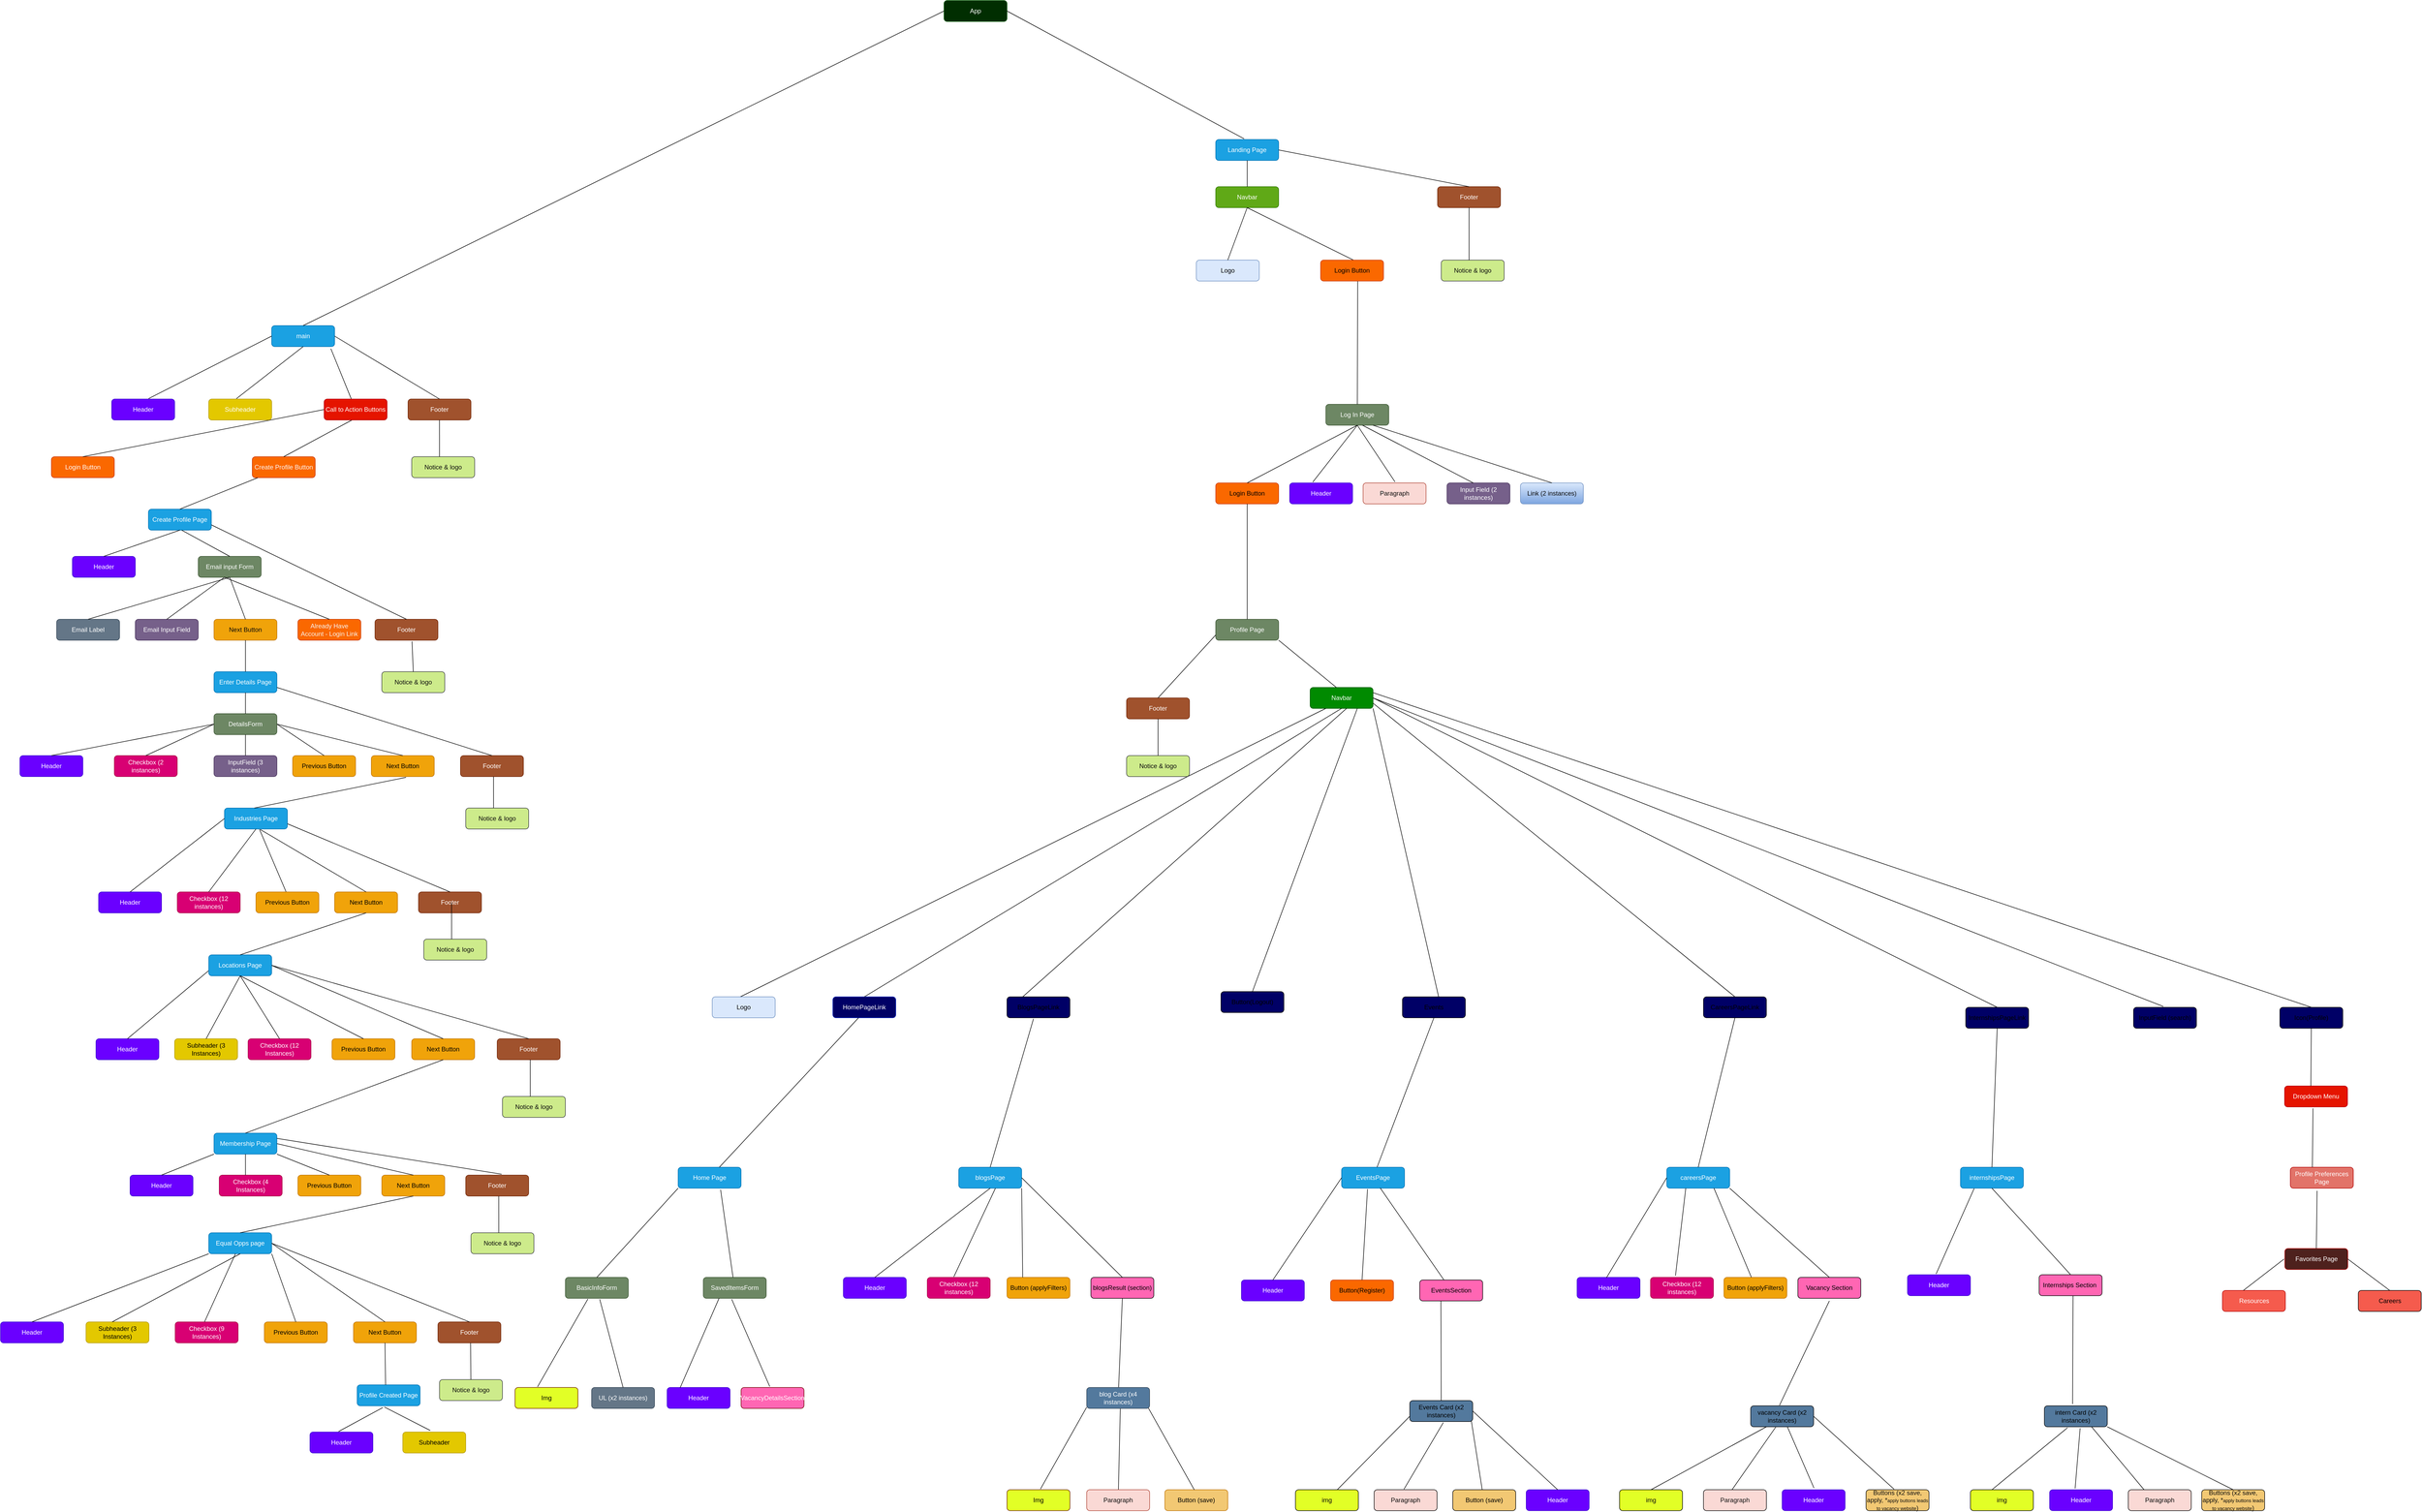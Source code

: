 <mxfile>
    <diagram id="VIl5O7qwyzErXvZalzum" name="Page-1">
        <mxGraphModel dx="9870" dy="4575" grid="1" gridSize="10" guides="1" tooltips="1" connect="1" arrows="1" fold="1" page="1" pageScale="1" pageWidth="4681" pageHeight="3300" math="0" shadow="0">
            <root>
                <mxCell id="0"/>
                <mxCell id="1" parent="0"/>
                <mxCell id="2" value="App" style="rounded=1;whiteSpace=wrap;html=1;fillColor=#012E01;fontColor=#ffffff;strokeColor=#005700;" parent="1" vertex="1">
                    <mxGeometry x="1852" y="70" width="120" height="40" as="geometry"/>
                </mxCell>
                <mxCell id="4" value="Landing Page" style="rounded=1;whiteSpace=wrap;html=1;fillColor=#1ba1e2;fontColor=#ffffff;strokeColor=#006EAF;" parent="1" vertex="1">
                    <mxGeometry x="2370" y="335" width="120" height="40" as="geometry"/>
                </mxCell>
                <mxCell id="5" value="Navbar" style="rounded=1;whiteSpace=wrap;html=1;fillColor=#60a917;fontColor=#ffffff;strokeColor=#2D7600;" parent="1" vertex="1">
                    <mxGeometry x="2370" y="425" width="120" height="40" as="geometry"/>
                </mxCell>
                <mxCell id="6" value="&lt;font color=&quot;#050505&quot;&gt;Logo&lt;/font&gt;" style="rounded=1;whiteSpace=wrap;html=1;fillColor=#dae8fc;strokeColor=#6c8ebf;" parent="1" vertex="1">
                    <mxGeometry x="2333" y="565" width="120" height="40" as="geometry"/>
                </mxCell>
                <mxCell id="8" value="main" style="rounded=1;whiteSpace=wrap;html=1;fillColor=#1ba1e2;strokeColor=#006EAF;fontColor=#ffffff;" parent="1" vertex="1">
                    <mxGeometry x="570" y="690" width="120" height="40" as="geometry"/>
                </mxCell>
                <mxCell id="13" value="&lt;font color=&quot;#ffffff&quot;&gt;Login Button&lt;/font&gt;" style="rounded=1;whiteSpace=wrap;html=1;fillColor=#fa6800;fontColor=#000000;strokeColor=#C73500;" parent="1" vertex="1">
                    <mxGeometry x="150" y="940" width="120" height="40" as="geometry"/>
                </mxCell>
                <mxCell id="14" value="&lt;font color=&quot;#fcf7f7&quot;&gt;Create Profile Button&lt;/font&gt;" style="rounded=1;whiteSpace=wrap;html=1;fillColor=#fa6800;fontColor=#000000;strokeColor=#C73500;" parent="1" vertex="1">
                    <mxGeometry x="533" y="940" width="120" height="40" as="geometry"/>
                </mxCell>
                <mxCell id="15" value="Footer" style="rounded=1;whiteSpace=wrap;html=1;fillColor=#a0522d;fontColor=#ffffff;strokeColor=#6D1F00;" parent="1" vertex="1">
                    <mxGeometry x="2793" y="425" width="120" height="40" as="geometry"/>
                </mxCell>
                <mxCell id="18" value="Create Profile Page" style="rounded=1;whiteSpace=wrap;html=1;fillColor=#1ba1e2;fontColor=#ffffff;strokeColor=#006EAF;" parent="1" vertex="1">
                    <mxGeometry x="335" y="1040" width="120" height="40" as="geometry"/>
                </mxCell>
                <mxCell id="19" value="Header" style="rounded=1;whiteSpace=wrap;html=1;fillColor=#6a00ff;fontColor=#ffffff;strokeColor=#3700CC;" parent="1" vertex="1">
                    <mxGeometry x="190" y="1130" width="120" height="40" as="geometry"/>
                </mxCell>
                <mxCell id="20" value="Email input Form" style="rounded=1;whiteSpace=wrap;html=1;fillColor=#6d8764;fontColor=#ffffff;strokeColor=#3A5431;" parent="1" vertex="1">
                    <mxGeometry x="430" y="1130" width="120" height="40" as="geometry"/>
                </mxCell>
                <mxCell id="21" value="Email Label" style="rounded=1;whiteSpace=wrap;html=1;fillColor=#647687;fontColor=#ffffff;strokeColor=#314354;" parent="1" vertex="1">
                    <mxGeometry x="160" y="1250" width="120" height="40" as="geometry"/>
                </mxCell>
                <mxCell id="22" value="Email Input Field" style="rounded=1;whiteSpace=wrap;html=1;fillColor=#76608a;fontColor=#ffffff;strokeColor=#432D57;" parent="1" vertex="1">
                    <mxGeometry x="310" y="1250" width="120" height="40" as="geometry"/>
                </mxCell>
                <mxCell id="23" value="&lt;font color=&quot;#0a0a0a&quot;&gt;Next Button&lt;/font&gt;" style="rounded=1;whiteSpace=wrap;html=1;fillColor=#f0a30a;fontColor=#000000;strokeColor=#BD7000;" parent="1" vertex="1">
                    <mxGeometry x="460" y="1250" width="120" height="40" as="geometry"/>
                </mxCell>
                <mxCell id="24" value="Enter Details Page" style="rounded=1;whiteSpace=wrap;html=1;fillColor=#1ba1e2;fontColor=#ffffff;strokeColor=#006EAF;" parent="1" vertex="1">
                    <mxGeometry x="460" y="1350" width="120" height="40" as="geometry"/>
                </mxCell>
                <mxCell id="25" value="Header" style="rounded=1;whiteSpace=wrap;html=1;fillColor=#6a00ff;fontColor=#ffffff;strokeColor=#3700CC;" parent="1" vertex="1">
                    <mxGeometry x="90" y="1510" width="120" height="40" as="geometry"/>
                </mxCell>
                <mxCell id="26" value="DetailsForm" style="rounded=1;whiteSpace=wrap;html=1;fillColor=#6d8764;fontColor=#ffffff;strokeColor=#3A5431;" parent="1" vertex="1">
                    <mxGeometry x="460" y="1430" width="120" height="40" as="geometry"/>
                </mxCell>
                <mxCell id="28" value="" style="endArrow=none;html=1;entryX=0.5;entryY=1;entryDx=0;entryDy=0;exitX=0.5;exitY=0;exitDx=0;exitDy=0;" parent="1" source="5" target="4" edge="1">
                    <mxGeometry width="50" height="50" relative="1" as="geometry">
                        <mxPoint x="2443" y="455" as="sourcePoint"/>
                        <mxPoint x="2493" y="405" as="targetPoint"/>
                    </mxGeometry>
                </mxCell>
                <mxCell id="29" value="" style="endArrow=none;html=1;entryX=0;entryY=0.5;entryDx=0;entryDy=0;exitX=0.5;exitY=0;exitDx=0;exitDy=0;" parent="1" source="8" target="2" edge="1">
                    <mxGeometry width="50" height="50" relative="1" as="geometry">
                        <mxPoint x="1140" y="1090" as="sourcePoint"/>
                        <mxPoint x="1154" y="900" as="targetPoint"/>
                    </mxGeometry>
                </mxCell>
                <mxCell id="30" value="" style="endArrow=none;html=1;entryX=1;entryY=0.5;entryDx=0;entryDy=0;exitX=0.5;exitY=0;exitDx=0;exitDy=0;" parent="1" source="15" target="4" edge="1">
                    <mxGeometry width="50" height="50" relative="1" as="geometry">
                        <mxPoint x="2453" y="555" as="sourcePoint"/>
                        <mxPoint x="2503" y="505" as="targetPoint"/>
                    </mxGeometry>
                </mxCell>
                <mxCell id="31" value="" style="endArrow=none;html=1;entryX=0;entryY=0.5;entryDx=0;entryDy=0;exitX=0.586;exitY=-0.021;exitDx=0;exitDy=0;exitPerimeter=0;" parent="1" source="128" target="8" edge="1">
                    <mxGeometry width="50" height="50" relative="1" as="geometry">
                        <mxPoint x="497.5" y="840" as="sourcePoint"/>
                        <mxPoint x="1000" y="790" as="targetPoint"/>
                    </mxGeometry>
                </mxCell>
                <mxCell id="32" value="" style="endArrow=none;html=1;entryX=0.5;entryY=1;entryDx=0;entryDy=0;exitX=0.44;exitY=-0.019;exitDx=0;exitDy=0;exitPerimeter=0;" parent="1" source="127" target="8" edge="1">
                    <mxGeometry width="50" height="50" relative="1" as="geometry">
                        <mxPoint x="620.005" y="810" as="sourcePoint"/>
                        <mxPoint x="1000" y="790" as="targetPoint"/>
                    </mxGeometry>
                </mxCell>
                <mxCell id="33" value="" style="endArrow=none;html=1;entryX=0.94;entryY=1.097;entryDx=0;entryDy=0;entryPerimeter=0;" parent="1" source="125" target="8" edge="1">
                    <mxGeometry width="50" height="50" relative="1" as="geometry">
                        <mxPoint x="794.9" y="806.9" as="sourcePoint"/>
                        <mxPoint x="840" y="760" as="targetPoint"/>
                    </mxGeometry>
                </mxCell>
                <mxCell id="34" value="" style="endArrow=none;html=1;entryX=0.5;entryY=1;entryDx=0;entryDy=0;exitX=0.5;exitY=0;exitDx=0;exitDy=0;" parent="1" source="6" target="5" edge="1">
                    <mxGeometry width="50" height="50" relative="1" as="geometry">
                        <mxPoint x="2403" y="715" as="sourcePoint"/>
                        <mxPoint x="2453" y="665" as="targetPoint"/>
                    </mxGeometry>
                </mxCell>
                <mxCell id="36" value="" style="endArrow=none;html=1;entryX=0.5;entryY=1;entryDx=0;entryDy=0;exitX=0.536;exitY=0.021;exitDx=0;exitDy=0;exitPerimeter=0;" parent="1" source="323" target="5" edge="1">
                    <mxGeometry width="50" height="50" relative="1" as="geometry">
                        <mxPoint x="2633" y="565" as="sourcePoint"/>
                        <mxPoint x="2453" y="665" as="targetPoint"/>
                    </mxGeometry>
                </mxCell>
                <mxCell id="39" value="" style="endArrow=none;html=1;exitX=0.5;exitY=0;exitDx=0;exitDy=0;entryX=0;entryY=0.5;entryDx=0;entryDy=0;" parent="1" source="13" target="125" edge="1">
                    <mxGeometry width="50" height="50" relative="1" as="geometry">
                        <mxPoint x="650" y="980" as="sourcePoint"/>
                        <mxPoint x="773" y="830" as="targetPoint"/>
                    </mxGeometry>
                </mxCell>
                <mxCell id="40" value="" style="endArrow=none;html=1;exitX=0.5;exitY=0;exitDx=0;exitDy=0;entryX=0.442;entryY=1;entryDx=0;entryDy=0;entryPerimeter=0;" parent="1" source="14" target="125" edge="1">
                    <mxGeometry width="50" height="50" relative="1" as="geometry">
                        <mxPoint x="650" y="980" as="sourcePoint"/>
                        <mxPoint x="823" y="880" as="targetPoint"/>
                    </mxGeometry>
                </mxCell>
                <mxCell id="41" value="" style="endArrow=none;html=1;exitX=0.5;exitY=0;exitDx=0;exitDy=0;" parent="1" source="18" target="14" edge="1">
                    <mxGeometry width="50" height="50" relative="1" as="geometry">
                        <mxPoint x="470" y="1140" as="sourcePoint"/>
                        <mxPoint x="520" y="1090" as="targetPoint"/>
                    </mxGeometry>
                </mxCell>
                <mxCell id="42" value="" style="endArrow=none;html=1;exitX=0.5;exitY=0;exitDx=0;exitDy=0;entryX=0.5;entryY=1;entryDx=0;entryDy=0;" parent="1" source="19" target="18" edge="1">
                    <mxGeometry width="50" height="50" relative="1" as="geometry">
                        <mxPoint x="340" y="1110" as="sourcePoint"/>
                        <mxPoint x="390" y="1060" as="targetPoint"/>
                    </mxGeometry>
                </mxCell>
                <mxCell id="43" value="" style="endArrow=none;html=1;exitX=0.5;exitY=0;exitDx=0;exitDy=0;entryX=0.529;entryY=1.002;entryDx=0;entryDy=0;entryPerimeter=0;" parent="1" source="20" target="18" edge="1">
                    <mxGeometry width="50" height="50" relative="1" as="geometry">
                        <mxPoint x="340" y="1110" as="sourcePoint"/>
                        <mxPoint x="350" y="1060" as="targetPoint"/>
                    </mxGeometry>
                </mxCell>
                <mxCell id="44" value="" style="endArrow=none;html=1;exitX=0.5;exitY=0;exitDx=0;exitDy=0;entryX=0.5;entryY=1;entryDx=0;entryDy=0;" parent="1" source="21" target="20" edge="1">
                    <mxGeometry width="50" height="50" relative="1" as="geometry">
                        <mxPoint x="360" y="1280" as="sourcePoint"/>
                        <mxPoint x="410" y="1230" as="targetPoint"/>
                    </mxGeometry>
                </mxCell>
                <mxCell id="45" value="" style="endArrow=none;html=1;exitX=0.5;exitY=0;exitDx=0;exitDy=0;" parent="1" source="22" edge="1">
                    <mxGeometry width="50" height="50" relative="1" as="geometry">
                        <mxPoint x="360" y="1280" as="sourcePoint"/>
                        <mxPoint x="480" y="1170" as="targetPoint"/>
                    </mxGeometry>
                </mxCell>
                <mxCell id="46" value="" style="endArrow=none;html=1;entryX=0.5;entryY=1;entryDx=0;entryDy=0;exitX=0.5;exitY=0;exitDx=0;exitDy=0;" parent="1" source="23" target="20" edge="1">
                    <mxGeometry width="50" height="50" relative="1" as="geometry">
                        <mxPoint x="360" y="1280" as="sourcePoint"/>
                        <mxPoint x="410" y="1230" as="targetPoint"/>
                    </mxGeometry>
                </mxCell>
                <mxCell id="47" value="&lt;font color=&quot;#f7f3f3&quot;&gt;Already Have Account - Login Link&lt;/font&gt;" style="rounded=1;whiteSpace=wrap;html=1;fillColor=#fa6800;fontColor=#000000;strokeColor=#C73500;" parent="1" vertex="1">
                    <mxGeometry x="620" y="1250" width="120" height="40" as="geometry"/>
                </mxCell>
                <mxCell id="48" value="" style="endArrow=none;html=1;entryX=0.5;entryY=0;entryDx=0;entryDy=0;" parent="1" target="47" edge="1">
                    <mxGeometry width="50" height="50" relative="1" as="geometry">
                        <mxPoint x="480" y="1170" as="sourcePoint"/>
                        <mxPoint x="590" y="1240" as="targetPoint"/>
                    </mxGeometry>
                </mxCell>
                <mxCell id="49" value="" style="endArrow=none;html=1;exitX=0.5;exitY=1;exitDx=0;exitDy=0;" parent="1" source="23" target="24" edge="1">
                    <mxGeometry width="50" height="50" relative="1" as="geometry">
                        <mxPoint x="500" y="1280" as="sourcePoint"/>
                        <mxPoint x="550" y="1230" as="targetPoint"/>
                    </mxGeometry>
                </mxCell>
                <mxCell id="50" value="" style="endArrow=none;html=1;exitX=0.5;exitY=1;exitDx=0;exitDy=0;" parent="1" source="24" target="26" edge="1">
                    <mxGeometry width="50" height="50" relative="1" as="geometry">
                        <mxPoint x="530" y="1360" as="sourcePoint"/>
                        <mxPoint x="580" y="1310" as="targetPoint"/>
                    </mxGeometry>
                </mxCell>
                <mxCell id="51" value="" style="endArrow=none;html=1;exitX=0.5;exitY=0;exitDx=0;exitDy=0;entryX=0;entryY=0.5;entryDx=0;entryDy=0;" parent="1" source="25" target="26" edge="1">
                    <mxGeometry width="50" height="50" relative="1" as="geometry">
                        <mxPoint x="390" y="1420" as="sourcePoint"/>
                        <mxPoint x="440" y="1370" as="targetPoint"/>
                    </mxGeometry>
                </mxCell>
                <mxCell id="53" value="InputField (3 instances)" style="rounded=1;whiteSpace=wrap;html=1;fillColor=#76608a;fontColor=#ffffff;strokeColor=#432D57;" parent="1" vertex="1">
                    <mxGeometry x="460" y="1510" width="120" height="40" as="geometry"/>
                </mxCell>
                <mxCell id="54" value="Checkbox (2 instances)" style="rounded=1;whiteSpace=wrap;html=1;fillColor=#d80073;strokeColor=#A50040;fontColor=#ffffff;" parent="1" vertex="1">
                    <mxGeometry x="270" y="1510" width="120" height="40" as="geometry"/>
                </mxCell>
                <mxCell id="55" value="Previous Button" style="rounded=1;whiteSpace=wrap;html=1;fillColor=#f0a30a;fontColor=#000000;strokeColor=#BD7000;" parent="1" vertex="1">
                    <mxGeometry x="610" y="1510" width="120" height="40" as="geometry"/>
                </mxCell>
                <mxCell id="56" value="Next Button" style="rounded=1;whiteSpace=wrap;html=1;fillColor=#f0a30a;fontColor=#000000;strokeColor=#BD7000;" parent="1" vertex="1">
                    <mxGeometry x="760" y="1510" width="120" height="40" as="geometry"/>
                </mxCell>
                <mxCell id="57" value="" style="endArrow=none;html=1;exitX=0.5;exitY=0;exitDx=0;exitDy=0;entryX=0;entryY=0.5;entryDx=0;entryDy=0;" parent="1" source="54" target="26" edge="1">
                    <mxGeometry width="50" height="50" relative="1" as="geometry">
                        <mxPoint x="460" y="1490" as="sourcePoint"/>
                        <mxPoint x="510" y="1440" as="targetPoint"/>
                    </mxGeometry>
                </mxCell>
                <mxCell id="58" value="" style="endArrow=none;html=1;entryX=0.5;entryY=1;entryDx=0;entryDy=0;" parent="1" source="53" target="26" edge="1">
                    <mxGeometry width="50" height="50" relative="1" as="geometry">
                        <mxPoint x="460" y="1490" as="sourcePoint"/>
                        <mxPoint x="510" y="1440" as="targetPoint"/>
                    </mxGeometry>
                </mxCell>
                <mxCell id="60" value="" style="endArrow=none;html=1;exitX=1;exitY=0.5;exitDx=0;exitDy=0;entryX=0.5;entryY=0;entryDx=0;entryDy=0;" parent="1" source="26" target="55" edge="1">
                    <mxGeometry width="50" height="50" relative="1" as="geometry">
                        <mxPoint x="650" y="1440" as="sourcePoint"/>
                        <mxPoint x="700" y="1390" as="targetPoint"/>
                    </mxGeometry>
                </mxCell>
                <mxCell id="61" value="" style="endArrow=none;html=1;exitX=1;exitY=0.5;exitDx=0;exitDy=0;entryX=0.5;entryY=0;entryDx=0;entryDy=0;" parent="1" source="26" target="56" edge="1">
                    <mxGeometry width="50" height="50" relative="1" as="geometry">
                        <mxPoint x="650" y="1440" as="sourcePoint"/>
                        <mxPoint x="700" y="1390" as="targetPoint"/>
                    </mxGeometry>
                </mxCell>
                <mxCell id="63" value="Industries Page" style="rounded=1;whiteSpace=wrap;html=1;fillColor=#1ba1e2;fontColor=#ffffff;strokeColor=#006EAF;" parent="1" vertex="1">
                    <mxGeometry x="480" y="1610" width="120" height="40" as="geometry"/>
                </mxCell>
                <mxCell id="64" value="Checkbox (12 instances)" style="rounded=1;whiteSpace=wrap;html=1;fillColor=#d80073;fontColor=#ffffff;strokeColor=#A50040;" parent="1" vertex="1">
                    <mxGeometry x="390" y="1770" width="120" height="40" as="geometry"/>
                </mxCell>
                <mxCell id="65" value="Next Button" style="rounded=1;whiteSpace=wrap;html=1;fillColor=#f0a30a;fontColor=#000000;strokeColor=#BD7000;" parent="1" vertex="1">
                    <mxGeometry x="690" y="1770" width="120" height="40" as="geometry"/>
                </mxCell>
                <mxCell id="66" value="Previous Button" style="rounded=1;whiteSpace=wrap;html=1;fillColor=#f0a30a;fontColor=#000000;strokeColor=#BD7000;" parent="1" vertex="1">
                    <mxGeometry x="540" y="1770" width="120" height="40" as="geometry"/>
                </mxCell>
                <mxCell id="67" value="" style="endArrow=none;html=1;entryX=0.551;entryY=1.037;entryDx=0;entryDy=0;entryPerimeter=0;exitX=0.474;exitY=-0.001;exitDx=0;exitDy=0;exitPerimeter=0;" parent="1" source="63" target="56" edge="1">
                    <mxGeometry width="50" height="50" relative="1" as="geometry">
                        <mxPoint x="826" y="1640" as="sourcePoint"/>
                        <mxPoint x="780" y="1570" as="targetPoint"/>
                    </mxGeometry>
                </mxCell>
                <mxCell id="68" value="" style="endArrow=none;html=1;exitX=0.5;exitY=0;exitDx=0;exitDy=0;entryX=0.5;entryY=1;entryDx=0;entryDy=0;" parent="1" source="64" target="63" edge="1">
                    <mxGeometry width="50" height="50" relative="1" as="geometry">
                        <mxPoint x="760" y="1630" as="sourcePoint"/>
                        <mxPoint x="810" y="1580" as="targetPoint"/>
                    </mxGeometry>
                </mxCell>
                <mxCell id="69" value="" style="endArrow=none;html=1;exitX=0.478;exitY=-0.012;exitDx=0;exitDy=0;exitPerimeter=0;entryX=0.557;entryY=1.02;entryDx=0;entryDy=0;entryPerimeter=0;" parent="1" source="66" target="63" edge="1">
                    <mxGeometry width="50" height="50" relative="1" as="geometry">
                        <mxPoint x="840" y="1710" as="sourcePoint"/>
                        <mxPoint x="890" y="1660" as="targetPoint"/>
                    </mxGeometry>
                </mxCell>
                <mxCell id="70" value="" style="endArrow=none;html=1;entryX=0.569;entryY=1.023;entryDx=0;entryDy=0;exitX=0.5;exitY=0;exitDx=0;exitDy=0;entryPerimeter=0;" parent="1" source="65" target="63" edge="1">
                    <mxGeometry width="50" height="50" relative="1" as="geometry">
                        <mxPoint x="840" y="1710" as="sourcePoint"/>
                        <mxPoint x="890" y="1660" as="targetPoint"/>
                    </mxGeometry>
                </mxCell>
                <mxCell id="71" value="Header" style="rounded=1;whiteSpace=wrap;html=1;fillColor=#6a00ff;fontColor=#ffffff;strokeColor=#3700CC;" parent="1" vertex="1">
                    <mxGeometry x="240" y="1770" width="120" height="40" as="geometry"/>
                </mxCell>
                <mxCell id="72" value="" style="endArrow=none;html=1;exitX=0.5;exitY=0;exitDx=0;exitDy=0;entryX=0;entryY=0.5;entryDx=0;entryDy=0;" parent="1" source="71" target="63" edge="1">
                    <mxGeometry width="50" height="50" relative="1" as="geometry">
                        <mxPoint x="630" y="1800" as="sourcePoint"/>
                        <mxPoint x="680" y="1750" as="targetPoint"/>
                    </mxGeometry>
                </mxCell>
                <mxCell id="73" value="Header" style="rounded=1;whiteSpace=wrap;html=1;fillColor=#6a00ff;fontColor=#ffffff;strokeColor=#3700CC;" parent="1" vertex="1">
                    <mxGeometry x="235" y="2050" width="120" height="40" as="geometry"/>
                </mxCell>
                <mxCell id="74" value="Subheader (3 Instances)" style="rounded=1;whiteSpace=wrap;html=1;fillColor=#e3c800;fontColor=#000000;strokeColor=#B09500;" parent="1" vertex="1">
                    <mxGeometry x="385" y="2050" width="120" height="40" as="geometry"/>
                </mxCell>
                <mxCell id="75" value="Checkbox (12 Instances)" style="rounded=1;whiteSpace=wrap;html=1;fillColor=#d80073;fontColor=#ffffff;strokeColor=#A50040;" parent="1" vertex="1">
                    <mxGeometry x="525" y="2050" width="120" height="40" as="geometry"/>
                </mxCell>
                <mxCell id="77" value="Previous Button" style="rounded=1;whiteSpace=wrap;html=1;fillColor=#f0a30a;fontColor=#000000;strokeColor=#BD7000;" parent="1" vertex="1">
                    <mxGeometry x="685" y="2050" width="120" height="40" as="geometry"/>
                </mxCell>
                <mxCell id="78" value="Next Button" style="rounded=1;whiteSpace=wrap;html=1;fillColor=#f0a30a;fontColor=#000000;strokeColor=#BD7000;" parent="1" vertex="1">
                    <mxGeometry x="837" y="2050" width="120" height="40" as="geometry"/>
                </mxCell>
                <mxCell id="79" value="" style="endArrow=none;html=1;entryX=0;entryY=0.75;entryDx=0;entryDy=0;exitX=0.5;exitY=0;exitDx=0;exitDy=0;" parent="1" source="73" target="84" edge="1">
                    <mxGeometry width="50" height="50" relative="1" as="geometry">
                        <mxPoint x="655" y="1870" as="sourcePoint"/>
                        <mxPoint x="705" y="1820" as="targetPoint"/>
                    </mxGeometry>
                </mxCell>
                <mxCell id="84" value="Locations Page" style="rounded=1;whiteSpace=wrap;html=1;fillColor=#1ba1e2;fontColor=#ffffff;strokeColor=#006EAF;" parent="1" vertex="1">
                    <mxGeometry x="450" y="1890" width="120" height="40" as="geometry"/>
                </mxCell>
                <mxCell id="86" value="" style="endArrow=none;html=1;entryX=0.5;entryY=1;entryDx=0;entryDy=0;exitX=0.5;exitY=0;exitDx=0;exitDy=0;" parent="1" source="84" target="65" edge="1">
                    <mxGeometry width="50" height="50" relative="1" as="geometry">
                        <mxPoint x="600" y="1760" as="sourcePoint"/>
                        <mxPoint x="650" y="1710" as="targetPoint"/>
                    </mxGeometry>
                </mxCell>
                <mxCell id="87" value="" style="endArrow=none;html=1;entryX=0.5;entryY=1;entryDx=0;entryDy=0;exitX=0.5;exitY=0;exitDx=0;exitDy=0;" parent="1" source="74" target="84" edge="1">
                    <mxGeometry width="50" height="50" relative="1" as="geometry">
                        <mxPoint x="460" y="2040" as="sourcePoint"/>
                        <mxPoint x="510" y="1990" as="targetPoint"/>
                    </mxGeometry>
                </mxCell>
                <mxCell id="88" value="" style="endArrow=none;html=1;entryX=0.5;entryY=1;entryDx=0;entryDy=0;exitX=0.5;exitY=0;exitDx=0;exitDy=0;" parent="1" source="75" target="84" edge="1">
                    <mxGeometry width="50" height="50" relative="1" as="geometry">
                        <mxPoint x="460" y="2040" as="sourcePoint"/>
                        <mxPoint x="510" y="1990" as="targetPoint"/>
                    </mxGeometry>
                </mxCell>
                <mxCell id="89" value="" style="endArrow=none;html=1;entryX=0.5;entryY=1;entryDx=0;entryDy=0;exitX=0.5;exitY=0;exitDx=0;exitDy=0;" parent="1" source="77" target="84" edge="1">
                    <mxGeometry width="50" height="50" relative="1" as="geometry">
                        <mxPoint x="660" y="2030" as="sourcePoint"/>
                        <mxPoint x="710" y="1980" as="targetPoint"/>
                    </mxGeometry>
                </mxCell>
                <mxCell id="90" value="" style="endArrow=none;html=1;entryX=1;entryY=0.5;entryDx=0;entryDy=0;exitX=0.5;exitY=0;exitDx=0;exitDy=0;" parent="1" source="78" target="84" edge="1">
                    <mxGeometry width="50" height="50" relative="1" as="geometry">
                        <mxPoint x="660" y="2030" as="sourcePoint"/>
                        <mxPoint x="710" y="1980" as="targetPoint"/>
                    </mxGeometry>
                </mxCell>
                <mxCell id="91" value="Membership Page" style="rounded=1;whiteSpace=wrap;html=1;fillColor=#1ba1e2;fontColor=#ffffff;strokeColor=#006EAF;" parent="1" vertex="1">
                    <mxGeometry x="460" y="2230" width="120" height="40" as="geometry"/>
                </mxCell>
                <mxCell id="92" value="Header" style="rounded=1;whiteSpace=wrap;html=1;fillColor=#6a00ff;fontColor=#ffffff;strokeColor=#3700CC;" parent="1" vertex="1">
                    <mxGeometry x="300" y="2310" width="120" height="40" as="geometry"/>
                </mxCell>
                <mxCell id="93" value="Checkbox (4 Instances)" style="rounded=1;whiteSpace=wrap;html=1;fillColor=#d80073;fontColor=#ffffff;strokeColor=#A50040;" parent="1" vertex="1">
                    <mxGeometry x="470" y="2310" width="120" height="40" as="geometry"/>
                </mxCell>
                <mxCell id="94" value="Next Button" style="rounded=1;whiteSpace=wrap;html=1;fillColor=#f0a30a;fontColor=#000000;strokeColor=#BD7000;" parent="1" vertex="1">
                    <mxGeometry x="780" y="2310" width="120" height="40" as="geometry"/>
                </mxCell>
                <mxCell id="95" value="Previous Button" style="rounded=1;whiteSpace=wrap;html=1;fillColor=#f0a30a;fontColor=#000000;strokeColor=#BD7000;" parent="1" vertex="1">
                    <mxGeometry x="620" y="2310" width="120" height="40" as="geometry"/>
                </mxCell>
                <mxCell id="96" value="" style="endArrow=none;html=1;entryX=0.5;entryY=1;entryDx=0;entryDy=0;exitX=0.5;exitY=0;exitDx=0;exitDy=0;" parent="1" source="91" target="78" edge="1">
                    <mxGeometry width="50" height="50" relative="1" as="geometry">
                        <mxPoint x="450" y="2190" as="sourcePoint"/>
                        <mxPoint x="500" y="2140" as="targetPoint"/>
                    </mxGeometry>
                </mxCell>
                <mxCell id="97" value="" style="endArrow=none;html=1;entryX=0.5;entryY=0;entryDx=0;entryDy=0;exitX=0;exitY=1;exitDx=0;exitDy=0;" parent="1" source="91" target="92" edge="1">
                    <mxGeometry width="50" height="50" relative="1" as="geometry">
                        <mxPoint x="510" y="2250" as="sourcePoint"/>
                        <mxPoint x="560" y="2200" as="targetPoint"/>
                    </mxGeometry>
                </mxCell>
                <mxCell id="98" value="" style="endArrow=none;html=1;entryX=0.417;entryY=0;entryDx=0;entryDy=0;exitX=0.5;exitY=1;exitDx=0;exitDy=0;entryPerimeter=0;" parent="1" source="91" target="93" edge="1">
                    <mxGeometry width="50" height="50" relative="1" as="geometry">
                        <mxPoint x="510" y="2250" as="sourcePoint"/>
                        <mxPoint x="560" y="2200" as="targetPoint"/>
                    </mxGeometry>
                </mxCell>
                <mxCell id="99" value="" style="endArrow=none;html=1;entryX=1;entryY=1;entryDx=0;entryDy=0;exitX=0.5;exitY=0;exitDx=0;exitDy=0;" parent="1" source="95" target="91" edge="1">
                    <mxGeometry width="50" height="50" relative="1" as="geometry">
                        <mxPoint x="590" y="2320" as="sourcePoint"/>
                        <mxPoint x="640" y="2270" as="targetPoint"/>
                    </mxGeometry>
                </mxCell>
                <mxCell id="100" value="" style="endArrow=none;html=1;entryX=1;entryY=0.5;entryDx=0;entryDy=0;exitX=0.5;exitY=0;exitDx=0;exitDy=0;" parent="1" source="94" target="91" edge="1">
                    <mxGeometry width="50" height="50" relative="1" as="geometry">
                        <mxPoint x="730" y="2330" as="sourcePoint"/>
                        <mxPoint x="780" y="2280" as="targetPoint"/>
                    </mxGeometry>
                </mxCell>
                <mxCell id="101" value="Equal Opps page" style="rounded=1;whiteSpace=wrap;html=1;fillColor=#1ba1e2;fontColor=#ffffff;strokeColor=#006EAF;" parent="1" vertex="1">
                    <mxGeometry x="450" y="2420" width="120" height="40" as="geometry"/>
                </mxCell>
                <mxCell id="102" value="Header" style="rounded=1;whiteSpace=wrap;html=1;fillColor=#6a00ff;fontColor=#ffffff;strokeColor=#3700CC;" parent="1" vertex="1">
                    <mxGeometry x="53" y="2590" width="120" height="40" as="geometry"/>
                </mxCell>
                <mxCell id="103" value="Subheader (3 Instances)" style="rounded=1;whiteSpace=wrap;html=1;fillColor=#e3c800;fontColor=#000000;strokeColor=#B09500;" parent="1" vertex="1">
                    <mxGeometry x="216" y="2590" width="120" height="40" as="geometry"/>
                </mxCell>
                <mxCell id="104" value="Checkbox (9 Instances)" style="rounded=1;whiteSpace=wrap;html=1;fillColor=#d80073;fontColor=#ffffff;strokeColor=#A50040;" parent="1" vertex="1">
                    <mxGeometry x="386" y="2590" width="120" height="40" as="geometry"/>
                </mxCell>
                <mxCell id="105" value="Previous Button" style="rounded=1;whiteSpace=wrap;html=1;fillColor=#f0a30a;fontColor=#000000;strokeColor=#BD7000;" parent="1" vertex="1">
                    <mxGeometry x="556" y="2590" width="120" height="40" as="geometry"/>
                </mxCell>
                <mxCell id="106" value="Next Button" style="rounded=1;whiteSpace=wrap;html=1;fillColor=#f0a30a;fontColor=#000000;strokeColor=#BD7000;" parent="1" vertex="1">
                    <mxGeometry x="726" y="2590" width="120" height="40" as="geometry"/>
                </mxCell>
                <mxCell id="107" value="" style="endArrow=none;html=1;entryX=0.5;entryY=1;entryDx=0;entryDy=0;exitX=0.5;exitY=0;exitDx=0;exitDy=0;" parent="1" source="101" target="94" edge="1">
                    <mxGeometry width="50" height="50" relative="1" as="geometry">
                        <mxPoint x="550" y="2450" as="sourcePoint"/>
                        <mxPoint x="600" y="2400" as="targetPoint"/>
                    </mxGeometry>
                </mxCell>
                <mxCell id="108" value="" style="endArrow=none;html=1;exitX=0;exitY=1;exitDx=0;exitDy=0;entryX=0.5;entryY=0;entryDx=0;entryDy=0;" parent="1" source="101" target="102" edge="1">
                    <mxGeometry width="50" height="50" relative="1" as="geometry">
                        <mxPoint x="550" y="2450" as="sourcePoint"/>
                        <mxPoint x="600" y="2400" as="targetPoint"/>
                    </mxGeometry>
                </mxCell>
                <mxCell id="109" value="" style="endArrow=none;html=1;exitX=0.5;exitY=1;exitDx=0;exitDy=0;entryX=0.417;entryY=0;entryDx=0;entryDy=0;entryPerimeter=0;" parent="1" source="101" target="103" edge="1">
                    <mxGeometry width="50" height="50" relative="1" as="geometry">
                        <mxPoint x="550" y="2450" as="sourcePoint"/>
                        <mxPoint x="510" y="2510" as="targetPoint"/>
                    </mxGeometry>
                </mxCell>
                <mxCell id="110" value="" style="endArrow=none;html=1;exitX=0.467;exitY=-0.004;exitDx=0;exitDy=0;exitPerimeter=0;" parent="1" source="104" target="101" edge="1">
                    <mxGeometry width="50" height="50" relative="1" as="geometry">
                        <mxPoint x="630" y="2510" as="sourcePoint"/>
                        <mxPoint x="680" y="2460" as="targetPoint"/>
                    </mxGeometry>
                </mxCell>
                <mxCell id="111" value="" style="endArrow=none;html=1;entryX=1;entryY=1;entryDx=0;entryDy=0;exitX=0.5;exitY=0;exitDx=0;exitDy=0;" parent="1" source="105" target="101" edge="1">
                    <mxGeometry width="50" height="50" relative="1" as="geometry">
                        <mxPoint x="630" y="2510" as="sourcePoint"/>
                        <mxPoint x="680" y="2460" as="targetPoint"/>
                    </mxGeometry>
                </mxCell>
                <mxCell id="112" value="" style="endArrow=none;html=1;exitX=1;exitY=0.5;exitDx=0;exitDy=0;entryX=0.5;entryY=0;entryDx=0;entryDy=0;" parent="1" source="101" target="106" edge="1">
                    <mxGeometry width="50" height="50" relative="1" as="geometry">
                        <mxPoint x="740" y="2450" as="sourcePoint"/>
                        <mxPoint x="790" y="2400" as="targetPoint"/>
                    </mxGeometry>
                </mxCell>
                <mxCell id="114" value="Profile Created Page" style="rounded=1;whiteSpace=wrap;html=1;fillColor=#1ba1e2;fontColor=#ffffff;strokeColor=#006EAF;" parent="1" vertex="1">
                    <mxGeometry x="733" y="2710" width="120" height="40" as="geometry"/>
                </mxCell>
                <mxCell id="115" value="" style="endArrow=none;html=1;entryX=0.5;entryY=1;entryDx=0;entryDy=0;exitX=0.452;exitY=0.004;exitDx=0;exitDy=0;exitPerimeter=0;" parent="1" source="114" target="106" edge="1">
                    <mxGeometry width="50" height="50" relative="1" as="geometry">
                        <mxPoint x="693" y="2690" as="sourcePoint"/>
                        <mxPoint x="743" y="2640" as="targetPoint"/>
                    </mxGeometry>
                </mxCell>
                <mxCell id="116" value="Header" style="rounded=1;whiteSpace=wrap;html=1;fillColor=#6a00ff;fontColor=#ffffff;strokeColor=#3700CC;" parent="1" vertex="1">
                    <mxGeometry x="643" y="2800" width="120" height="40" as="geometry"/>
                </mxCell>
                <mxCell id="117" value="Subheader" style="rounded=1;whiteSpace=wrap;html=1;fillColor=#e3c800;fontColor=#000000;strokeColor=#B09500;" parent="1" vertex="1">
                    <mxGeometry x="820" y="2800" width="120" height="40" as="geometry"/>
                </mxCell>
                <mxCell id="118" value="" style="endArrow=none;html=1;entryX=0.455;entryY=-0.025;entryDx=0;entryDy=0;entryPerimeter=0;exitX=0.408;exitY=1.083;exitDx=0;exitDy=0;exitPerimeter=0;" parent="1" source="114" target="116" edge="1">
                    <mxGeometry width="50" height="50" relative="1" as="geometry">
                        <mxPoint x="773" y="2760" as="sourcePoint"/>
                        <mxPoint x="823" y="2710" as="targetPoint"/>
                    </mxGeometry>
                </mxCell>
                <mxCell id="120" value="" style="endArrow=none;html=1;entryX=0.436;entryY=-0.075;entryDx=0;entryDy=0;entryPerimeter=0;exitX=0.433;exitY=1.058;exitDx=0;exitDy=0;exitPerimeter=0;" parent="1" source="114" target="117" edge="1">
                    <mxGeometry width="50" height="50" relative="1" as="geometry">
                        <mxPoint x="773" y="2760" as="sourcePoint"/>
                        <mxPoint x="823" y="2710" as="targetPoint"/>
                    </mxGeometry>
                </mxCell>
                <mxCell id="125" value="&lt;span style=&quot;color: rgb(255, 255, 255);&quot;&gt;Call to Action Buttons&lt;/span&gt;" style="rounded=1;whiteSpace=wrap;html=1;fillColor=#e51400;fontColor=#ffffff;strokeColor=#B20000;" parent="1" vertex="1">
                    <mxGeometry x="670" y="830" width="120" height="40" as="geometry"/>
                </mxCell>
                <mxCell id="127" value="&lt;span style=&quot;color: rgb(255, 255, 255);&quot;&gt;Subheader&lt;/span&gt;" style="rounded=1;whiteSpace=wrap;html=1;fillColor=#e3c800;fontColor=#000000;strokeColor=#B09500;" parent="1" vertex="1">
                    <mxGeometry x="450" y="830" width="120" height="40" as="geometry"/>
                </mxCell>
                <mxCell id="128" value="&lt;span style=&quot;color: rgb(255, 255, 255);&quot;&gt;Header&lt;/span&gt;" style="rounded=1;whiteSpace=wrap;html=1;fillColor=#6a00ff;fontColor=#ffffff;strokeColor=#3700CC;" parent="1" vertex="1">
                    <mxGeometry x="265" y="830" width="120" height="40" as="geometry"/>
                </mxCell>
                <mxCell id="130" value="Footer" style="rounded=1;whiteSpace=wrap;html=1;fillColor=#a0522d;fontColor=#ffffff;strokeColor=#6D1F00;" parent="1" vertex="1">
                    <mxGeometry x="830" y="830" width="120" height="40" as="geometry"/>
                </mxCell>
                <mxCell id="131" value="" style="endArrow=none;html=1;exitX=1;exitY=0.5;exitDx=0;exitDy=0;entryX=0.5;entryY=0;entryDx=0;entryDy=0;" parent="1" source="8" target="130" edge="1">
                    <mxGeometry width="50" height="50" relative="1" as="geometry">
                        <mxPoint x="850" y="920" as="sourcePoint"/>
                        <mxPoint x="900" y="870" as="targetPoint"/>
                    </mxGeometry>
                </mxCell>
                <mxCell id="132" value="Log In Page" style="rounded=1;whiteSpace=wrap;html=1;fillColor=#6d8764;fontColor=#ffffff;strokeColor=#3A5431;" parent="1" vertex="1">
                    <mxGeometry x="2580" y="840" width="120" height="40" as="geometry"/>
                </mxCell>
                <mxCell id="133" value="Header" style="rounded=1;whiteSpace=wrap;html=1;fillColor=#6a00ff;fontColor=#ffffff;strokeColor=#3700CC;" parent="1" vertex="1">
                    <mxGeometry x="2511" y="990" width="120" height="40" as="geometry"/>
                </mxCell>
                <mxCell id="134" value="" style="endArrow=none;html=1;exitX=0.367;exitY=-0.038;exitDx=0;exitDy=0;exitPerimeter=0;entryX=0.5;entryY=1;entryDx=0;entryDy=0;" parent="1" source="133" target="132" edge="1">
                    <mxGeometry width="50" height="50" relative="1" as="geometry">
                        <mxPoint x="2590" y="970" as="sourcePoint"/>
                        <mxPoint x="2640" y="920" as="targetPoint"/>
                    </mxGeometry>
                </mxCell>
                <mxCell id="135" value="Input Field (2 instances)" style="rounded=1;whiteSpace=wrap;html=1;fillColor=#76608a;fontColor=#ffffff;strokeColor=#432D57;" parent="1" vertex="1">
                    <mxGeometry x="2811" y="990" width="120" height="40" as="geometry"/>
                </mxCell>
                <mxCell id="136" value="" style="endArrow=none;html=1;exitX=0.583;exitY=1;exitDx=0;exitDy=0;exitPerimeter=0;entryX=0.417;entryY=0;entryDx=0;entryDy=0;entryPerimeter=0;" parent="1" source="132" target="135" edge="1">
                    <mxGeometry width="50" height="50" relative="1" as="geometry">
                        <mxPoint x="2590" y="970" as="sourcePoint"/>
                        <mxPoint x="2640" y="920" as="targetPoint"/>
                    </mxGeometry>
                </mxCell>
                <mxCell id="137" value="" style="endArrow=none;html=1;entryX=0.5;entryY=0;entryDx=0;entryDy=0;exitX=0.589;exitY=0.967;exitDx=0;exitDy=0;exitPerimeter=0;" parent="1" source="323" target="132" edge="1">
                    <mxGeometry width="50" height="50" relative="1" as="geometry">
                        <mxPoint x="2633.549" y="605" as="sourcePoint"/>
                        <mxPoint x="2060" y="1200" as="targetPoint"/>
                    </mxGeometry>
                </mxCell>
                <mxCell id="138" value="&lt;font color=&quot;#0d0d0d&quot;&gt;Link (2 instances)&lt;/font&gt;" style="rounded=1;whiteSpace=wrap;html=1;fillColor=#dae8fc;gradientColor=#7ea6e0;strokeColor=#6c8ebf;" parent="1" vertex="1">
                    <mxGeometry x="2951" y="990" width="120" height="40" as="geometry"/>
                </mxCell>
                <mxCell id="139" value="" style="endArrow=none;html=1;exitX=0.75;exitY=1;exitDx=0;exitDy=0;entryX=0.5;entryY=0;entryDx=0;entryDy=0;" parent="1" source="132" target="138" edge="1">
                    <mxGeometry width="50" height="50" relative="1" as="geometry">
                        <mxPoint x="2830" y="1170" as="sourcePoint"/>
                        <mxPoint x="2880" y="1120" as="targetPoint"/>
                    </mxGeometry>
                </mxCell>
                <mxCell id="140" value="Login Button" style="rounded=1;whiteSpace=wrap;html=1;fillColor=#fa6800;fontColor=#000000;strokeColor=#C73500;" parent="1" vertex="1">
                    <mxGeometry x="2370" y="990" width="120" height="40" as="geometry"/>
                </mxCell>
                <mxCell id="141" value="" style="endArrow=none;html=1;exitX=0.5;exitY=0;exitDx=0;exitDy=0;entryX=0.5;entryY=1;entryDx=0;entryDy=0;" parent="1" source="140" target="132" edge="1">
                    <mxGeometry width="50" height="50" relative="1" as="geometry">
                        <mxPoint x="2460" y="950" as="sourcePoint"/>
                        <mxPoint x="2510" y="900" as="targetPoint"/>
                    </mxGeometry>
                </mxCell>
                <mxCell id="142" value="&lt;font color=&quot;#0d0d0d&quot;&gt;Paragraph&lt;/font&gt;" style="rounded=1;whiteSpace=wrap;html=1;fillColor=#fad9d5;strokeColor=#ae4132;" parent="1" vertex="1">
                    <mxGeometry x="2651" y="990" width="120" height="40" as="geometry"/>
                </mxCell>
                <mxCell id="143" value="" style="endArrow=none;html=1;entryX=0.5;entryY=1;entryDx=0;entryDy=0;exitX=0.507;exitY=-0.05;exitDx=0;exitDy=0;exitPerimeter=0;" parent="1" source="142" target="132" edge="1">
                    <mxGeometry width="50" height="50" relative="1" as="geometry">
                        <mxPoint x="2460" y="950" as="sourcePoint"/>
                        <mxPoint x="2510" y="900" as="targetPoint"/>
                    </mxGeometry>
                </mxCell>
                <mxCell id="147" value="HomePageLink" style="rounded=1;whiteSpace=wrap;html=1;fillColor=#000066;fontColor=#ffffff;strokeColor=#001DBC;" parent="1" vertex="1">
                    <mxGeometry x="1640" y="1970" width="120" height="40" as="geometry"/>
                </mxCell>
                <mxCell id="148" value="BlogsPageLink" style="rounded=1;whiteSpace=wrap;html=1;fillColor=#000066;" parent="1" vertex="1">
                    <mxGeometry x="1972" y="1970" width="120" height="40" as="geometry"/>
                </mxCell>
                <mxCell id="149" value="Button(Logout)" style="rounded=1;whiteSpace=wrap;html=1;fillColor=#000066;" parent="1" vertex="1">
                    <mxGeometry x="2380" y="1960" width="120" height="40" as="geometry"/>
                </mxCell>
                <mxCell id="150" value="Events" style="rounded=1;whiteSpace=wrap;html=1;fillColor=#000066;" parent="1" vertex="1">
                    <mxGeometry x="2726" y="1970" width="120" height="40" as="geometry"/>
                </mxCell>
                <mxCell id="151" value="InternshipsPageLink" style="rounded=1;whiteSpace=wrap;html=1;fillColor=#000066;" parent="1" vertex="1">
                    <mxGeometry x="3800" y="1990" width="120" height="40" as="geometry"/>
                </mxCell>
                <mxCell id="152" value="InputField (search)" style="rounded=1;whiteSpace=wrap;html=1;fillColor=#000066;" parent="1" vertex="1">
                    <mxGeometry x="4120" y="1990" width="120" height="40" as="geometry"/>
                </mxCell>
                <mxCell id="153" value="Icon(Profile)" style="rounded=1;whiteSpace=wrap;html=1;fillColor=#000066;" parent="1" vertex="1">
                    <mxGeometry x="4399" y="1990" width="120" height="40" as="geometry"/>
                </mxCell>
                <mxCell id="154" value="Dropdown Menu" style="rounded=1;whiteSpace=wrap;html=1;fillColor=#e51400;fontColor=#ffffff;strokeColor=#B20000;" parent="1" vertex="1">
                    <mxGeometry x="4408" y="2140" width="120" height="40" as="geometry"/>
                </mxCell>
                <mxCell id="155" value="Profile Preferences Page" style="rounded=1;whiteSpace=wrap;html=1;fillColor=#e27369;fontColor=#ffffff;strokeColor=#B20000;" parent="1" vertex="1">
                    <mxGeometry x="4419" y="2295" width="120" height="40" as="geometry"/>
                </mxCell>
                <mxCell id="156" value="Favorites Page" style="rounded=1;whiteSpace=wrap;html=1;fillColor=#4e211d;fontColor=#ffffff;strokeColor=#B20000;" parent="1" vertex="1">
                    <mxGeometry x="4408.5" y="2450" width="120" height="40" as="geometry"/>
                </mxCell>
                <mxCell id="157" value="Resources" style="rounded=1;whiteSpace=wrap;html=1;fillColor=#f55b4d;fontColor=#ffffff;strokeColor=#B20000;" parent="1" vertex="1">
                    <mxGeometry x="4289.5" y="2530" width="120" height="40" as="geometry"/>
                </mxCell>
                <mxCell id="158" value="Careers" style="rounded=1;whiteSpace=wrap;html=1;fillColor=#f55b4d;" parent="1" vertex="1">
                    <mxGeometry x="4548.5" y="2530" width="120" height="40" as="geometry"/>
                </mxCell>
                <mxCell id="159" value="" style="endArrow=none;html=1;entryX=0.5;entryY=1;entryDx=0;entryDy=0;exitX=0.417;exitY=0;exitDx=0;exitDy=0;exitPerimeter=0;" parent="1" source="154" target="153" edge="1">
                    <mxGeometry width="50" height="50" relative="1" as="geometry">
                        <mxPoint x="4249" y="2570" as="sourcePoint"/>
                        <mxPoint x="4299" y="2520" as="targetPoint"/>
                    </mxGeometry>
                </mxCell>
                <mxCell id="160" value="" style="endArrow=none;html=1;exitX=0.451;exitY=1.068;exitDx=0;exitDy=0;exitPerimeter=0;entryX=0.35;entryY=0;entryDx=0;entryDy=0;entryPerimeter=0;" parent="1" source="154" target="155" edge="1">
                    <mxGeometry width="50" height="50" relative="1" as="geometry">
                        <mxPoint x="4489" y="2290" as="sourcePoint"/>
                        <mxPoint x="4450" y="2350" as="targetPoint"/>
                    </mxGeometry>
                </mxCell>
                <mxCell id="161" value="" style="endArrow=none;html=1;exitX=0.425;exitY=1.125;exitDx=0;exitDy=0;exitPerimeter=0;entryX=0.5;entryY=0;entryDx=0;entryDy=0;" parent="1" source="155" edge="1" target="156">
                    <mxGeometry width="50" height="50" relative="1" as="geometry">
                        <mxPoint x="4489" y="2540" as="sourcePoint"/>
                        <mxPoint x="4449" y="2690" as="targetPoint"/>
                    </mxGeometry>
                </mxCell>
                <mxCell id="162" value="" style="endArrow=none;html=1;entryX=0.5;entryY=0;entryDx=0;entryDy=0;exitX=1;exitY=0.5;exitDx=0;exitDy=0;" parent="1" source="156" target="158" edge="1">
                    <mxGeometry width="50" height="50" relative="1" as="geometry">
                        <mxPoint x="4478.5" y="2480" as="sourcePoint"/>
                        <mxPoint x="4528.5" y="2430" as="targetPoint"/>
                    </mxGeometry>
                </mxCell>
                <mxCell id="163" value="" style="endArrow=none;html=1;entryX=0.333;entryY=0;entryDx=0;entryDy=0;entryPerimeter=0;exitX=-0.012;exitY=0.501;exitDx=0;exitDy=0;exitPerimeter=0;" parent="1" source="156" target="157" edge="1">
                    <mxGeometry width="50" height="50" relative="1" as="geometry">
                        <mxPoint x="4419.5" y="2480" as="sourcePoint"/>
                        <mxPoint x="4469.5" y="2430" as="targetPoint"/>
                    </mxGeometry>
                </mxCell>
                <mxCell id="174" value="Navbar" style="rounded=1;whiteSpace=wrap;html=1;fillColor=#008a00;fontColor=#ffffff;strokeColor=#005700;" parent="1" vertex="1">
                    <mxGeometry x="2550" y="1380" width="120" height="40" as="geometry"/>
                </mxCell>
                <mxCell id="177" value="" style="endArrow=none;html=1;exitX=0.25;exitY=1;exitDx=0;exitDy=0;entryX=0.663;entryY=0;entryDx=0;entryDy=0;entryPerimeter=0;" parent="1" source="174" edge="1">
                    <mxGeometry width="50" height="50" relative="1" as="geometry">
                        <mxPoint x="2687" y="1740" as="sourcePoint"/>
                        <mxPoint x="1463.56" y="1970" as="targetPoint"/>
                    </mxGeometry>
                </mxCell>
                <mxCell id="178" value="" style="endArrow=none;html=1;exitX=0.5;exitY=1;exitDx=0;exitDy=0;entryX=0.5;entryY=0;entryDx=0;entryDy=0;" parent="1" source="174" target="147" edge="1">
                    <mxGeometry width="50" height="50" relative="1" as="geometry">
                        <mxPoint x="2707" y="1800" as="sourcePoint"/>
                        <mxPoint x="2757" y="1750" as="targetPoint"/>
                    </mxGeometry>
                </mxCell>
                <mxCell id="179" value="" style="endArrow=none;html=1;exitX=0.579;exitY=1;exitDx=0;exitDy=0;exitPerimeter=0;entryX=0.25;entryY=0;entryDx=0;entryDy=0;" parent="1" source="174" target="148" edge="1">
                    <mxGeometry width="50" height="50" relative="1" as="geometry">
                        <mxPoint x="2707" y="2120" as="sourcePoint"/>
                        <mxPoint x="2757" y="2070" as="targetPoint"/>
                    </mxGeometry>
                </mxCell>
                <mxCell id="180" value="" style="endArrow=none;html=1;exitX=0.75;exitY=1;exitDx=0;exitDy=0;entryX=0.5;entryY=0;entryDx=0;entryDy=0;" parent="1" source="174" target="149" edge="1">
                    <mxGeometry width="50" height="50" relative="1" as="geometry">
                        <mxPoint x="2707" y="2120" as="sourcePoint"/>
                        <mxPoint x="2757" y="2070" as="targetPoint"/>
                    </mxGeometry>
                </mxCell>
                <mxCell id="181" value="" style="endArrow=none;html=1;exitX=1;exitY=1;exitDx=0;exitDy=0;entryX=0.575;entryY=0;entryDx=0;entryDy=0;entryPerimeter=0;" parent="1" source="174" target="150" edge="1">
                    <mxGeometry width="50" height="50" relative="1" as="geometry">
                        <mxPoint x="2707" y="2120" as="sourcePoint"/>
                        <mxPoint x="2757" y="2070" as="targetPoint"/>
                    </mxGeometry>
                </mxCell>
                <mxCell id="182" value="" style="endArrow=none;html=1;exitX=1;exitY=0.5;exitDx=0;exitDy=0;entryX=0.5;entryY=0;entryDx=0;entryDy=0;" parent="1" source="174" target="151" edge="1">
                    <mxGeometry width="50" height="50" relative="1" as="geometry">
                        <mxPoint x="2707" y="2120" as="sourcePoint"/>
                        <mxPoint x="3640" y="2050" as="targetPoint"/>
                    </mxGeometry>
                </mxCell>
                <mxCell id="183" value="" style="endArrow=none;html=1;exitX=1;exitY=0.5;exitDx=0;exitDy=0;entryX=0.472;entryY=-0.04;entryDx=0;entryDy=0;entryPerimeter=0;" parent="1" source="174" target="152" edge="1">
                    <mxGeometry width="50" height="50" relative="1" as="geometry">
                        <mxPoint x="2707" y="1910" as="sourcePoint"/>
                        <mxPoint x="3950" y="2040" as="targetPoint"/>
                    </mxGeometry>
                </mxCell>
                <mxCell id="184" value="" style="endArrow=none;html=1;exitX=1;exitY=0.25;exitDx=0;exitDy=0;entryX=0.5;entryY=0;entryDx=0;entryDy=0;" parent="1" source="174" target="153" edge="1">
                    <mxGeometry width="50" height="50" relative="1" as="geometry">
                        <mxPoint x="3097" y="1790" as="sourcePoint"/>
                        <mxPoint x="3147" y="1740" as="targetPoint"/>
                    </mxGeometry>
                </mxCell>
                <mxCell id="185" value="Profile Page" style="rounded=1;whiteSpace=wrap;html=1;fillColor=#6d8764;fontColor=#ffffff;strokeColor=#3A5431;" parent="1" vertex="1">
                    <mxGeometry x="2370" y="1250" width="120" height="40" as="geometry"/>
                </mxCell>
                <mxCell id="186" value="" style="endArrow=none;html=1;entryX=0.5;entryY=0;entryDx=0;entryDy=0;" parent="1" source="140" target="185" edge="1">
                    <mxGeometry width="50" height="50" relative="1" as="geometry">
                        <mxPoint x="2636" y="2050" as="sourcePoint"/>
                        <mxPoint x="2686" y="2000" as="targetPoint"/>
                    </mxGeometry>
                </mxCell>
                <mxCell id="187" value="BasicInfoForm" style="rounded=1;whiteSpace=wrap;html=1;fillColor=#6d8764;fontColor=#ffffff;strokeColor=#3A5431;" parent="1" vertex="1">
                    <mxGeometry x="1130" y="2505" width="120" height="40" as="geometry"/>
                </mxCell>
                <mxCell id="188" value="UL (x2 instances)" style="rounded=1;whiteSpace=wrap;html=1;fillColor=#647687;fontColor=#ffffff;strokeColor=#314354;" parent="1" vertex="1">
                    <mxGeometry x="1180" y="2715" width="120" height="40" as="geometry"/>
                </mxCell>
                <mxCell id="189" value="CareersPageLink" style="rounded=1;whiteSpace=wrap;html=1;fillColor=#000066;" parent="1" vertex="1">
                    <mxGeometry x="3300" y="1970" width="120" height="40" as="geometry"/>
                </mxCell>
                <mxCell id="190" value="" style="endArrow=none;html=1;exitX=1;exitY=0.75;exitDx=0;exitDy=0;entryX=0.5;entryY=0;entryDx=0;entryDy=0;" parent="1" source="174" target="189" edge="1">
                    <mxGeometry width="50" height="50" relative="1" as="geometry">
                        <mxPoint x="2647" y="1920" as="sourcePoint"/>
                        <mxPoint x="2697" y="1870" as="targetPoint"/>
                    </mxGeometry>
                </mxCell>
                <mxCell id="191" value="&lt;font color=&quot;#030303&quot;&gt;Img&lt;/font&gt;" style="rounded=1;whiteSpace=wrap;html=1;fillColor=#E2FF26;fontColor=#ffffff;strokeColor=#6D1F00;" parent="1" vertex="1">
                    <mxGeometry x="1034" y="2715" width="120" height="40" as="geometry"/>
                </mxCell>
                <mxCell id="192" value="Home Page" style="rounded=1;whiteSpace=wrap;html=1;fillColor=#1ba1e2;fontColor=#ffffff;strokeColor=#006EAF;" parent="1" vertex="1">
                    <mxGeometry x="1345" y="2295" width="120" height="40" as="geometry"/>
                </mxCell>
                <mxCell id="193" value="SavedItemsForm" style="rounded=1;whiteSpace=wrap;html=1;fillColor=#6d8764;fontColor=#ffffff;strokeColor=#3A5431;" parent="1" vertex="1">
                    <mxGeometry x="1393" y="2505" width="120" height="40" as="geometry"/>
                </mxCell>
                <mxCell id="194" value="VacancyDetailsSection" style="rounded=1;whiteSpace=wrap;html=1;fillColor=#FF66B3;fontColor=#ffffff;strokeColor=#6F0000;" parent="1" vertex="1">
                    <mxGeometry x="1465" y="2715" width="120" height="40" as="geometry"/>
                </mxCell>
                <mxCell id="195" value="" style="endArrow=none;html=1;entryX=0.408;entryY=1;entryDx=0;entryDy=0;entryPerimeter=0;" parent="1" source="192" target="147" edge="1">
                    <mxGeometry width="50" height="50" relative="1" as="geometry">
                        <mxPoint x="1694" y="2630" as="sourcePoint"/>
                        <mxPoint x="1744" y="2580" as="targetPoint"/>
                    </mxGeometry>
                </mxCell>
                <mxCell id="196" value="" style="endArrow=none;html=1;entryX=0;entryY=1;entryDx=0;entryDy=0;exitX=0.5;exitY=0;exitDx=0;exitDy=0;" parent="1" source="187" target="192" edge="1">
                    <mxGeometry width="50" height="50" relative="1" as="geometry">
                        <mxPoint x="1504" y="2655" as="sourcePoint"/>
                        <mxPoint x="1554" y="2605" as="targetPoint"/>
                    </mxGeometry>
                </mxCell>
                <mxCell id="197" value="" style="endArrow=none;html=1;entryX=0.358;entryY=1.032;entryDx=0;entryDy=0;entryPerimeter=0;exitX=0.358;exitY=-0.03;exitDx=0;exitDy=0;exitPerimeter=0;" parent="1" source="191" target="187" edge="1">
                    <mxGeometry width="50" height="50" relative="1" as="geometry">
                        <mxPoint x="1504" y="2655" as="sourcePoint"/>
                        <mxPoint x="1284" y="2685" as="targetPoint"/>
                    </mxGeometry>
                </mxCell>
                <mxCell id="199" value="" style="endArrow=none;html=1;entryX=0.546;entryY=1.046;entryDx=0;entryDy=0;entryPerimeter=0;exitX=0.5;exitY=0;exitDx=0;exitDy=0;" parent="1" source="188" target="187" edge="1">
                    <mxGeometry width="50" height="50" relative="1" as="geometry">
                        <mxPoint x="1494" y="2635" as="sourcePoint"/>
                        <mxPoint x="1544" y="2585" as="targetPoint"/>
                    </mxGeometry>
                </mxCell>
                <mxCell id="200" value="" style="endArrow=none;html=1;exitX=0.675;exitY=1.073;exitDx=0;exitDy=0;exitPerimeter=0;entryX=0.472;entryY=0.002;entryDx=0;entryDy=0;entryPerimeter=0;" parent="1" source="192" target="193" edge="1">
                    <mxGeometry width="50" height="50" relative="1" as="geometry">
                        <mxPoint x="1564" y="2685" as="sourcePoint"/>
                        <mxPoint x="1614" y="2635" as="targetPoint"/>
                    </mxGeometry>
                </mxCell>
                <mxCell id="201" value="" style="endArrow=none;html=1;exitX=0.451;exitY=1.045;exitDx=0;exitDy=0;exitPerimeter=0;entryX=0.455;entryY=-0.049;entryDx=0;entryDy=0;entryPerimeter=0;" parent="1" source="193" target="194" edge="1">
                    <mxGeometry width="50" height="50" relative="1" as="geometry">
                        <mxPoint x="1594" y="2685" as="sourcePoint"/>
                        <mxPoint x="1644" y="2635" as="targetPoint"/>
                    </mxGeometry>
                </mxCell>
                <mxCell id="202" value="Header" style="rounded=1;whiteSpace=wrap;html=1;fillColor=#6a00ff;fontColor=#ffffff;strokeColor=#3700CC;" parent="1" vertex="1">
                    <mxGeometry x="1324" y="2715" width="120" height="40" as="geometry"/>
                </mxCell>
                <mxCell id="203" value="" style="endArrow=none;html=1;exitX=0.25;exitY=1;exitDx=0;exitDy=0;entryX=0.207;entryY=0.014;entryDx=0;entryDy=0;entryPerimeter=0;" parent="1" source="193" target="202" edge="1">
                    <mxGeometry width="50" height="50" relative="1" as="geometry">
                        <mxPoint x="1624" y="2635" as="sourcePoint"/>
                        <mxPoint x="1674" y="2585" as="targetPoint"/>
                    </mxGeometry>
                </mxCell>
                <mxCell id="204" value="blogsPage" style="rounded=1;whiteSpace=wrap;html=1;fillColor=#1ba1e2;fontColor=#ffffff;strokeColor=#006EAF;" parent="1" vertex="1">
                    <mxGeometry x="1880" y="2295" width="120" height="40" as="geometry"/>
                </mxCell>
                <mxCell id="205" value="Header" style="rounded=1;whiteSpace=wrap;html=1;fillColor=#6a00ff;fontColor=#ffffff;strokeColor=#3700CC;" parent="1" vertex="1">
                    <mxGeometry x="1660" y="2505" width="120" height="40" as="geometry"/>
                </mxCell>
                <mxCell id="207" value="Checkbox (12 instances)" style="rounded=1;whiteSpace=wrap;html=1;fillColor=#d80073;fontColor=#ffffff;strokeColor=#A50040;" parent="1" vertex="1">
                    <mxGeometry x="1820" y="2505" width="120" height="40" as="geometry"/>
                </mxCell>
                <mxCell id="208" value="Button (applyFilters)" style="rounded=1;whiteSpace=wrap;html=1;fillColor=#f0a30a;fontColor=#000000;strokeColor=#BD7000;" parent="1" vertex="1">
                    <mxGeometry x="1972" y="2505" width="120" height="40" as="geometry"/>
                </mxCell>
                <mxCell id="209" value="blogsResult (section)" style="rounded=1;whiteSpace=wrap;html=1;fillColor=#ff66b3;" parent="1" vertex="1">
                    <mxGeometry x="2132" y="2505" width="120" height="40" as="geometry"/>
                </mxCell>
                <mxCell id="218" value="Button (save)" style="rounded=1;whiteSpace=wrap;html=1;fillColor=#f2c873;fontColor=#000000;strokeColor=#BD7000;" parent="1" vertex="1">
                    <mxGeometry x="2273" y="2910" width="120" height="40" as="geometry"/>
                </mxCell>
                <mxCell id="219" value="" style="endArrow=none;html=1;exitX=0.421;exitY=1.051;exitDx=0;exitDy=0;exitPerimeter=0;entryX=0.5;entryY=0;entryDx=0;entryDy=0;" parent="1" source="148" target="204" edge="1">
                    <mxGeometry width="50" height="50" relative="1" as="geometry">
                        <mxPoint x="2152" y="2550" as="sourcePoint"/>
                        <mxPoint x="2202" y="2500" as="targetPoint"/>
                    </mxGeometry>
                </mxCell>
                <mxCell id="220" value="" style="endArrow=none;html=1;exitX=0.5;exitY=1;exitDx=0;exitDy=0;entryX=0.5;entryY=0;entryDx=0;entryDy=0;" parent="1" source="204" target="205" edge="1">
                    <mxGeometry width="50" height="50" relative="1" as="geometry">
                        <mxPoint x="1975" y="2590" as="sourcePoint"/>
                        <mxPoint x="2025" y="2540" as="targetPoint"/>
                    </mxGeometry>
                </mxCell>
                <mxCell id="221" value="" style="endArrow=none;html=1;entryX=0.583;entryY=1;entryDx=0;entryDy=0;entryPerimeter=0;exitX=0.422;exitY=-0.025;exitDx=0;exitDy=0;exitPerimeter=0;" parent="1" source="207" target="204" edge="1">
                    <mxGeometry width="50" height="50" relative="1" as="geometry">
                        <mxPoint x="1975" y="2590" as="sourcePoint"/>
                        <mxPoint x="2025" y="2540" as="targetPoint"/>
                    </mxGeometry>
                </mxCell>
                <mxCell id="222" value="" style="endArrow=none;html=1;exitX=1;exitY=1;exitDx=0;exitDy=0;entryX=0.25;entryY=0;entryDx=0;entryDy=0;" parent="1" source="204" target="208" edge="1">
                    <mxGeometry width="50" height="50" relative="1" as="geometry">
                        <mxPoint x="1975" y="2590" as="sourcePoint"/>
                        <mxPoint x="2025" y="2540" as="targetPoint"/>
                    </mxGeometry>
                </mxCell>
                <mxCell id="223" value="" style="endArrow=none;html=1;exitX=1;exitY=0.5;exitDx=0;exitDy=0;entryX=0.5;entryY=0;entryDx=0;entryDy=0;" parent="1" source="204" target="209" edge="1">
                    <mxGeometry width="50" height="50" relative="1" as="geometry">
                        <mxPoint x="1975" y="2590" as="sourcePoint"/>
                        <mxPoint x="2025" y="2540" as="targetPoint"/>
                    </mxGeometry>
                </mxCell>
                <mxCell id="225" value="" style="endArrow=none;html=1;entryX=0.532;entryY=-0.032;entryDx=0;entryDy=0;entryPerimeter=0;exitX=-0.001;exitY=0.945;exitDx=0;exitDy=0;exitPerimeter=0;" parent="1" source="214" target="331" edge="1">
                    <mxGeometry width="50" height="50" relative="1" as="geometry">
                        <mxPoint x="2130" y="2750" as="sourcePoint"/>
                        <mxPoint x="2044.353" y="2910" as="targetPoint"/>
                    </mxGeometry>
                </mxCell>
                <mxCell id="226" value="" style="endArrow=none;html=1;exitX=0.534;exitY=1.014;exitDx=0;exitDy=0;exitPerimeter=0;" parent="1" source="214" target="333" edge="1">
                    <mxGeometry width="50" height="50" relative="1" as="geometry">
                        <mxPoint x="2313" y="2780" as="sourcePoint"/>
                        <mxPoint x="2181" y="2909.04" as="targetPoint"/>
                    </mxGeometry>
                </mxCell>
                <mxCell id="227" value="" style="endArrow=none;html=1;exitX=0.978;exitY=0.968;exitDx=0;exitDy=0;exitPerimeter=0;entryX=0.468;entryY=0.005;entryDx=0;entryDy=0;entryPerimeter=0;" parent="1" source="214" target="218" edge="1">
                    <mxGeometry width="50" height="50" relative="1" as="geometry">
                        <mxPoint x="2313" y="2780" as="sourcePoint"/>
                        <mxPoint x="2363" y="2730" as="targetPoint"/>
                    </mxGeometry>
                </mxCell>
                <mxCell id="229" value="EventsPage" style="rounded=1;whiteSpace=wrap;html=1;fillColor=#1ba1e2;fontColor=#ffffff;strokeColor=#006EAF;" parent="1" vertex="1">
                    <mxGeometry x="2610" y="2295" width="120" height="40" as="geometry"/>
                </mxCell>
                <mxCell id="230" value="Header" style="rounded=1;whiteSpace=wrap;html=1;fillColor=#6a00ff;fontColor=#ffffff;strokeColor=#3700CC;" parent="1" vertex="1">
                    <mxGeometry x="2419" y="2510" width="120" height="40" as="geometry"/>
                </mxCell>
                <mxCell id="231" value="Button(Register)" style="rounded=1;whiteSpace=wrap;html=1;fillColor=#fa6800;fontColor=#000000;strokeColor=#C73500;" parent="1" vertex="1">
                    <mxGeometry x="2589" y="2510" width="120" height="40" as="geometry"/>
                </mxCell>
                <mxCell id="232" value="Events Card (x2 instances)" style="rounded=1;whiteSpace=wrap;html=1;fillColor=#53799d;" parent="1" vertex="1">
                    <mxGeometry x="2740" y="2740" width="120" height="40" as="geometry"/>
                </mxCell>
                <mxCell id="233" value="&lt;font color=&quot;#0a0a0a&quot;&gt;img&lt;/font&gt;" style="rounded=1;whiteSpace=wrap;html=1;fillColor=#e2ff26;" parent="1" vertex="1">
                    <mxGeometry x="2522" y="2910" width="120" height="40" as="geometry"/>
                </mxCell>
                <mxCell id="234" value="&lt;font color=&quot;#0d0d0d&quot;&gt;Paragraph&lt;/font&gt;" style="rounded=1;whiteSpace=wrap;html=1;fillColor=#fad9d5;" parent="1" vertex="1">
                    <mxGeometry x="2672" y="2910" width="120" height="40" as="geometry"/>
                </mxCell>
                <mxCell id="235" value="&lt;font color=&quot;#000000&quot;&gt;Button (save)&lt;/font&gt;" style="rounded=1;whiteSpace=wrap;html=1;fillColor=#f2c873;" parent="1" vertex="1">
                    <mxGeometry x="2822" y="2910" width="120" height="40" as="geometry"/>
                </mxCell>
                <mxCell id="236" value="" style="endArrow=none;html=1;exitX=0;exitY=0.75;exitDx=0;exitDy=0;" parent="1" source="232" target="233" edge="1">
                    <mxGeometry width="50" height="50" relative="1" as="geometry">
                        <mxPoint x="2669" y="2700" as="sourcePoint"/>
                        <mxPoint x="2719" y="2650" as="targetPoint"/>
                    </mxGeometry>
                </mxCell>
                <mxCell id="237" value="" style="endArrow=none;html=1;exitX=0.532;exitY=1.054;exitDx=0;exitDy=0;exitPerimeter=0;entryX=0.475;entryY=-0.024;entryDx=0;entryDy=0;entryPerimeter=0;" parent="1" source="232" target="234" edge="1">
                    <mxGeometry width="50" height="50" relative="1" as="geometry">
                        <mxPoint x="2919" y="2770" as="sourcePoint"/>
                        <mxPoint x="2969" y="2720" as="targetPoint"/>
                    </mxGeometry>
                </mxCell>
                <mxCell id="238" value="" style="endArrow=none;html=1;exitX=0.978;exitY=0.968;exitDx=0;exitDy=0;exitPerimeter=0;entryX=0.468;entryY=0.005;entryDx=0;entryDy=0;entryPerimeter=0;" parent="1" source="232" target="235" edge="1">
                    <mxGeometry width="50" height="50" relative="1" as="geometry">
                        <mxPoint x="2919" y="2770" as="sourcePoint"/>
                        <mxPoint x="2969" y="2720" as="targetPoint"/>
                    </mxGeometry>
                </mxCell>
                <mxCell id="239" value="Header" style="rounded=1;whiteSpace=wrap;html=1;fillColor=#6a00ff;fontColor=#ffffff;strokeColor=#3700CC;" parent="1" vertex="1">
                    <mxGeometry x="2962" y="2910" width="120" height="40" as="geometry"/>
                </mxCell>
                <mxCell id="240" value="EventsSection" style="rounded=1;whiteSpace=wrap;html=1;fillColor=#ff66b3;" parent="1" vertex="1">
                    <mxGeometry x="2759" y="2510" width="120" height="40" as="geometry"/>
                </mxCell>
                <mxCell id="242" value="" style="endArrow=none;html=1;entryX=0.5;entryY=1;entryDx=0;entryDy=0;" parent="1" source="229" target="150" edge="1">
                    <mxGeometry width="50" height="50" relative="1" as="geometry">
                        <mxPoint x="2892" y="2600" as="sourcePoint"/>
                        <mxPoint x="2942" y="2550" as="targetPoint"/>
                    </mxGeometry>
                </mxCell>
                <mxCell id="243" value="" style="endArrow=none;html=1;exitX=0;exitY=0.5;exitDx=0;exitDy=0;entryX=0.5;entryY=0;entryDx=0;entryDy=0;" parent="1" source="229" target="230" edge="1">
                    <mxGeometry width="50" height="50" relative="1" as="geometry">
                        <mxPoint x="2892" y="2600" as="sourcePoint"/>
                        <mxPoint x="2942" y="2550" as="targetPoint"/>
                    </mxGeometry>
                </mxCell>
                <mxCell id="244" value="" style="endArrow=none;html=1;entryX=0.412;entryY=1.045;entryDx=0;entryDy=0;entryPerimeter=0;exitX=0.5;exitY=0;exitDx=0;exitDy=0;" parent="1" source="231" target="229" edge="1">
                    <mxGeometry width="50" height="50" relative="1" as="geometry">
                        <mxPoint x="2892" y="2600" as="sourcePoint"/>
                        <mxPoint x="2942" y="2550" as="targetPoint"/>
                    </mxGeometry>
                </mxCell>
                <mxCell id="245" value="" style="endArrow=none;html=1;exitX=0.385;exitY=0.003;exitDx=0;exitDy=0;exitPerimeter=0;entryX=0.614;entryY=0.989;entryDx=0;entryDy=0;entryPerimeter=0;" parent="1" source="240" target="229" edge="1">
                    <mxGeometry width="50" height="50" relative="1" as="geometry">
                        <mxPoint x="2892" y="2600" as="sourcePoint"/>
                        <mxPoint x="2792" y="2550" as="targetPoint"/>
                    </mxGeometry>
                </mxCell>
                <mxCell id="246" value="" style="endArrow=none;html=1;exitX=0.5;exitY=0;exitDx=0;exitDy=0;entryX=0.336;entryY=1.008;entryDx=0;entryDy=0;entryPerimeter=0;" parent="1" source="232" target="240" edge="1">
                    <mxGeometry width="50" height="50" relative="1" as="geometry">
                        <mxPoint x="2892" y="2940" as="sourcePoint"/>
                        <mxPoint x="2792" y="2670" as="targetPoint"/>
                    </mxGeometry>
                </mxCell>
                <mxCell id="247" value="" style="endArrow=none;html=1;entryX=1;entryY=0.5;entryDx=0;entryDy=0;exitX=0.5;exitY=0;exitDx=0;exitDy=0;" parent="1" source="239" target="232" edge="1">
                    <mxGeometry width="50" height="50" relative="1" as="geometry">
                        <mxPoint x="2892" y="2940" as="sourcePoint"/>
                        <mxPoint x="2942" y="2890" as="targetPoint"/>
                    </mxGeometry>
                </mxCell>
                <mxCell id="248" value="careersPage" style="rounded=1;whiteSpace=wrap;html=1;fillColor=#1ba1e2;fontColor=#ffffff;strokeColor=#006EAF;" parent="1" vertex="1">
                    <mxGeometry x="3230" y="2295" width="120" height="40" as="geometry"/>
                </mxCell>
                <mxCell id="249" value="Header" style="rounded=1;whiteSpace=wrap;html=1;fillColor=#6a00ff;fontColor=#ffffff;strokeColor=#3700CC;" parent="1" vertex="1">
                    <mxGeometry x="3059" y="2505" width="120" height="40" as="geometry"/>
                </mxCell>
                <mxCell id="251" value="Checkbox (12 instances)" style="rounded=1;whiteSpace=wrap;html=1;fillColor=#d80073;fontColor=#ffffff;strokeColor=#A50040;" parent="1" vertex="1">
                    <mxGeometry x="3199" y="2505" width="120" height="40" as="geometry"/>
                </mxCell>
                <mxCell id="252" value="Vacancy Section" style="rounded=1;whiteSpace=wrap;html=1;fillColor=#ff66b3;" parent="1" vertex="1">
                    <mxGeometry x="3480" y="2505" width="120" height="40" as="geometry"/>
                </mxCell>
                <mxCell id="253" value="vacancy Card (x2 instances)" style="rounded=1;whiteSpace=wrap;html=1;fillColor=#53799d;" parent="1" vertex="1">
                    <mxGeometry x="3390" y="2750" width="120" height="40" as="geometry"/>
                </mxCell>
                <mxCell id="254" value="&lt;font color=&quot;#0d0d0d&quot;&gt;img&lt;/font&gt;" style="rounded=1;whiteSpace=wrap;html=1;fillColor=#e2ff26;" parent="1" vertex="1">
                    <mxGeometry x="3140" y="2910" width="120" height="40" as="geometry"/>
                </mxCell>
                <mxCell id="255" value="" style="endArrow=none;html=1;exitX=0.5;exitY=1;exitDx=0;exitDy=0;entryX=0.5;entryY=0;entryDx=0;entryDy=0;" parent="1" source="189" edge="1" target="248">
                    <mxGeometry width="50" height="50" relative="1" as="geometry">
                        <mxPoint x="3490" y="2250" as="sourcePoint"/>
                        <mxPoint x="3278.24" y="2059.08" as="targetPoint"/>
                    </mxGeometry>
                </mxCell>
                <mxCell id="257" value="Header" style="rounded=1;whiteSpace=wrap;html=1;fillColor=#6a00ff;fontColor=#ffffff;strokeColor=#3700CC;" parent="1" vertex="1">
                    <mxGeometry x="3450" y="2910" width="120" height="40" as="geometry"/>
                </mxCell>
                <mxCell id="258" value="&lt;font color=&quot;#121212&quot;&gt;Paragraph&lt;/font&gt;" style="rounded=1;whiteSpace=wrap;html=1;fillColor=#fad9d5;" parent="1" vertex="1">
                    <mxGeometry x="3300" y="2910" width="120" height="40" as="geometry"/>
                </mxCell>
                <mxCell id="259" value="&lt;font color=&quot;#121212&quot;&gt;Buttons (x2 save, apply, *&lt;font style=&quot;font-size: 9px;&quot;&gt;apply buttons leads to vacancy website&lt;/font&gt;)&lt;/font&gt;" style="rounded=1;whiteSpace=wrap;html=1;fillColor=#f2c873;" parent="1" vertex="1">
                    <mxGeometry x="3610" y="2910" width="120" height="40" as="geometry"/>
                </mxCell>
                <mxCell id="260" value="Button (applyFilters)" style="rounded=1;whiteSpace=wrap;html=1;fillColor=#f0a30a;fontColor=#000000;strokeColor=#BD7000;" parent="1" vertex="1">
                    <mxGeometry x="3339" y="2505" width="120" height="40" as="geometry"/>
                </mxCell>
                <mxCell id="261" value="" style="endArrow=none;html=1;fontSize=9;entryX=0;entryY=0.5;entryDx=0;entryDy=0;exitX=0.467;exitY=0.018;exitDx=0;exitDy=0;exitPerimeter=0;" parent="1" source="249" target="248" edge="1">
                    <mxGeometry width="50" height="50" relative="1" as="geometry">
                        <mxPoint x="3440" y="2640" as="sourcePoint"/>
                        <mxPoint x="3490" y="2590" as="targetPoint"/>
                    </mxGeometry>
                </mxCell>
                <mxCell id="262" value="" style="endArrow=none;html=1;fontSize=9;entryX=0.302;entryY=1.002;entryDx=0;entryDy=0;entryPerimeter=0;exitX=0.397;exitY=-0.079;exitDx=0;exitDy=0;exitPerimeter=0;" parent="1" source="251" target="248" edge="1">
                    <mxGeometry width="50" height="50" relative="1" as="geometry">
                        <mxPoint x="3440" y="2640" as="sourcePoint"/>
                        <mxPoint x="3490" y="2590" as="targetPoint"/>
                    </mxGeometry>
                </mxCell>
                <mxCell id="263" value="" style="endArrow=none;html=1;fontSize=9;entryX=0.75;entryY=1;entryDx=0;entryDy=0;exitX=0.436;exitY=-0.002;exitDx=0;exitDy=0;exitPerimeter=0;" parent="1" source="260" target="248" edge="1">
                    <mxGeometry width="50" height="50" relative="1" as="geometry">
                        <mxPoint x="3440" y="2640" as="sourcePoint"/>
                        <mxPoint x="3490" y="2590" as="targetPoint"/>
                    </mxGeometry>
                </mxCell>
                <mxCell id="265" value="" style="endArrow=none;html=1;fontSize=9;entryX=1;entryY=1;entryDx=0;entryDy=0;exitX=0.5;exitY=0;exitDx=0;exitDy=0;" parent="1" source="252" target="248" edge="1">
                    <mxGeometry width="50" height="50" relative="1" as="geometry">
                        <mxPoint x="3440" y="2640" as="sourcePoint"/>
                        <mxPoint x="3490" y="2590" as="targetPoint"/>
                    </mxGeometry>
                </mxCell>
                <mxCell id="266" value="" style="endArrow=none;html=1;fontSize=9;entryX=0.5;entryY=1.125;entryDx=0;entryDy=0;entryPerimeter=0;exitX=0.458;exitY=-0.024;exitDx=0;exitDy=0;exitPerimeter=0;" parent="1" source="253" target="252" edge="1">
                    <mxGeometry width="50" height="50" relative="1" as="geometry">
                        <mxPoint x="3640" y="2770" as="sourcePoint"/>
                        <mxPoint x="3690" y="2720" as="targetPoint"/>
                    </mxGeometry>
                </mxCell>
                <mxCell id="267" value="" style="endArrow=none;html=1;fontSize=9;exitX=0.25;exitY=1;exitDx=0;exitDy=0;entryX=0.5;entryY=0;entryDx=0;entryDy=0;" parent="1" source="253" target="254" edge="1">
                    <mxGeometry width="50" height="50" relative="1" as="geometry">
                        <mxPoint x="3640" y="2770" as="sourcePoint"/>
                        <mxPoint x="3690" y="2720" as="targetPoint"/>
                    </mxGeometry>
                </mxCell>
                <mxCell id="268" value="" style="endArrow=none;html=1;fontSize=9;entryX=0.398;entryY=1.016;entryDx=0;entryDy=0;entryPerimeter=0;exitX=0.455;exitY=-0.004;exitDx=0;exitDy=0;exitPerimeter=0;" parent="1" source="258" target="253" edge="1">
                    <mxGeometry width="50" height="50" relative="1" as="geometry">
                        <mxPoint x="3640" y="2770" as="sourcePoint"/>
                        <mxPoint x="3690" y="2720" as="targetPoint"/>
                    </mxGeometry>
                </mxCell>
                <mxCell id="269" value="" style="endArrow=none;html=1;fontSize=9;entryX=0.505;entryY=-0.084;entryDx=0;entryDy=0;entryPerimeter=0;" parent="1" target="257" edge="1">
                    <mxGeometry width="50" height="50" relative="1" as="geometry">
                        <mxPoint x="3460" y="2790" as="sourcePoint"/>
                        <mxPoint x="3690" y="2720" as="targetPoint"/>
                    </mxGeometry>
                </mxCell>
                <mxCell id="270" value="" style="endArrow=none;html=1;fontSize=9;exitX=1;exitY=0.5;exitDx=0;exitDy=0;entryX=0.445;entryY=-0.024;entryDx=0;entryDy=0;entryPerimeter=0;" parent="1" source="253" target="259" edge="1">
                    <mxGeometry width="50" height="50" relative="1" as="geometry">
                        <mxPoint x="3640" y="2770" as="sourcePoint"/>
                        <mxPoint x="3690" y="2720" as="targetPoint"/>
                    </mxGeometry>
                </mxCell>
                <mxCell id="273" value="" style="endArrow=none;html=1;fontSize=9;exitX=1;exitY=0.5;exitDx=0;exitDy=0;entryX=0.451;entryY=-0.033;entryDx=0;entryDy=0;entryPerimeter=0;" parent="1" source="2" target="4" edge="1">
                    <mxGeometry width="50" height="50" relative="1" as="geometry">
                        <mxPoint x="2110" y="450" as="sourcePoint"/>
                        <mxPoint x="2160" y="400" as="targetPoint"/>
                    </mxGeometry>
                </mxCell>
                <mxCell id="274" value="internshipsPage" style="rounded=1;whiteSpace=wrap;html=1;fillColor=#1ba1e2;fontColor=#ffffff;strokeColor=#006EAF;" parent="1" vertex="1">
                    <mxGeometry x="3790" y="2295" width="120" height="40" as="geometry"/>
                </mxCell>
                <mxCell id="275" value="Header" style="rounded=1;whiteSpace=wrap;html=1;fillColor=#6a00ff;fontColor=#ffffff;strokeColor=#3700CC;" parent="1" vertex="1">
                    <mxGeometry x="3689" y="2500" width="120" height="40" as="geometry"/>
                </mxCell>
                <mxCell id="276" value="Internships Section&amp;nbsp;" style="rounded=1;whiteSpace=wrap;html=1;fillColor=#ff66b3;" parent="1" vertex="1">
                    <mxGeometry x="3940" y="2500" width="120" height="40" as="geometry"/>
                </mxCell>
                <mxCell id="280" value="intern Card (x2 instances)" style="rounded=1;whiteSpace=wrap;html=1;fillColor=#53799d;" parent="1" vertex="1">
                    <mxGeometry x="3950" y="2750" width="120" height="40" as="geometry"/>
                </mxCell>
                <mxCell id="281" value="&lt;font color=&quot;#0d0d0d&quot;&gt;img&lt;/font&gt;" style="rounded=1;whiteSpace=wrap;html=1;fillColor=#e2ff26;" parent="1" vertex="1">
                    <mxGeometry x="3809" y="2910" width="120" height="40" as="geometry"/>
                </mxCell>
                <mxCell id="282" value="Header" style="rounded=1;whiteSpace=wrap;html=1;fillColor=#6a00ff;fontColor=#ffffff;strokeColor=#3700CC;" parent="1" vertex="1">
                    <mxGeometry x="3960" y="2910" width="120" height="40" as="geometry"/>
                </mxCell>
                <mxCell id="283" value="&lt;font color=&quot;#0d0d0d&quot;&gt;Paragraph&lt;/font&gt;" style="rounded=1;whiteSpace=wrap;html=1;fillColor=#fad9d5;" parent="1" vertex="1">
                    <mxGeometry x="4110" y="2910" width="120" height="40" as="geometry"/>
                </mxCell>
                <mxCell id="284" value="&lt;font color=&quot;#0d0d0d&quot;&gt;Buttons (x2 save, apply, *&lt;font style=&quot;font-size: 9px;&quot;&gt;apply buttons leads to vacancy website&lt;/font&gt;)&lt;/font&gt;" style="rounded=1;whiteSpace=wrap;html=1;fillColor=#f2c873;" parent="1" vertex="1">
                    <mxGeometry x="4250" y="2910" width="120" height="40" as="geometry"/>
                </mxCell>
                <mxCell id="285" value="" style="endArrow=none;html=1;fontSize=9;exitX=0.5;exitY=1;exitDx=0;exitDy=0;entryX=0.5;entryY=0;entryDx=0;entryDy=0;" parent="1" source="151" target="274" edge="1">
                    <mxGeometry width="50" height="50" relative="1" as="geometry">
                        <mxPoint x="4000" y="2530" as="sourcePoint"/>
                        <mxPoint x="4050" y="2480" as="targetPoint"/>
                    </mxGeometry>
                </mxCell>
                <mxCell id="286" value="" style="endArrow=none;html=1;fontSize=9;exitX=0.217;exitY=1.014;exitDx=0;exitDy=0;entryX=0.455;entryY=-0.04;entryDx=0;entryDy=0;entryPerimeter=0;exitPerimeter=0;" parent="1" source="274" target="275" edge="1">
                    <mxGeometry width="50" height="50" relative="1" as="geometry">
                        <mxPoint x="4000" y="2530" as="sourcePoint"/>
                        <mxPoint x="4050" y="2480" as="targetPoint"/>
                    </mxGeometry>
                </mxCell>
                <mxCell id="287" value="" style="endArrow=none;html=1;fontSize=9;exitX=0.5;exitY=1;exitDx=0;exitDy=0;entryX=0.5;entryY=0;entryDx=0;entryDy=0;" parent="1" source="274" target="276" edge="1">
                    <mxGeometry width="50" height="50" relative="1" as="geometry">
                        <mxPoint x="4000" y="2530" as="sourcePoint"/>
                        <mxPoint x="4050" y="2480" as="targetPoint"/>
                    </mxGeometry>
                </mxCell>
                <mxCell id="288" value="" style="endArrow=none;html=1;fontSize=9;exitX=0.539;exitY=0.992;exitDx=0;exitDy=0;exitPerimeter=0;entryX=0.448;entryY=-0.084;entryDx=0;entryDy=0;entryPerimeter=0;" parent="1" source="276" target="280" edge="1">
                    <mxGeometry width="50" height="50" relative="1" as="geometry">
                        <mxPoint x="4000" y="2820" as="sourcePoint"/>
                        <mxPoint x="4050" y="2770" as="targetPoint"/>
                    </mxGeometry>
                </mxCell>
                <mxCell id="289" value="" style="endArrow=none;html=1;fontSize=9;entryX=0.368;entryY=1.044;entryDx=0;entryDy=0;entryPerimeter=0;exitX=0.342;exitY=0;exitDx=0;exitDy=0;exitPerimeter=0;" parent="1" source="281" target="280" edge="1">
                    <mxGeometry width="50" height="50" relative="1" as="geometry">
                        <mxPoint x="4000" y="2820" as="sourcePoint"/>
                        <mxPoint x="4050" y="2770" as="targetPoint"/>
                    </mxGeometry>
                </mxCell>
                <mxCell id="290" value="" style="endArrow=none;html=1;fontSize=9;entryX=0.405;entryY=-0.057;entryDx=0;entryDy=0;entryPerimeter=0;exitX=0.568;exitY=1.068;exitDx=0;exitDy=0;exitPerimeter=0;" parent="1" source="280" target="282" edge="1">
                    <mxGeometry width="50" height="50" relative="1" as="geometry">
                        <mxPoint x="4000" y="2820" as="sourcePoint"/>
                        <mxPoint x="4050" y="2770" as="targetPoint"/>
                    </mxGeometry>
                </mxCell>
                <mxCell id="291" value="" style="endArrow=none;html=1;fontSize=9;entryX=0.75;entryY=1;entryDx=0;entryDy=0;exitX=0.25;exitY=0;exitDx=0;exitDy=0;" parent="1" source="283" target="280" edge="1">
                    <mxGeometry width="50" height="50" relative="1" as="geometry">
                        <mxPoint x="4290" y="2940" as="sourcePoint"/>
                        <mxPoint x="4340" y="2890" as="targetPoint"/>
                    </mxGeometry>
                </mxCell>
                <mxCell id="292" value="" style="endArrow=none;html=1;fontSize=9;entryX=1;entryY=1;entryDx=0;entryDy=0;exitX=0.5;exitY=0;exitDx=0;exitDy=0;" parent="1" source="284" target="280" edge="1">
                    <mxGeometry width="50" height="50" relative="1" as="geometry">
                        <mxPoint x="4290" y="2940" as="sourcePoint"/>
                        <mxPoint x="4340" y="2890" as="targetPoint"/>
                    </mxGeometry>
                </mxCell>
                <mxCell id="294" value="" style="endArrow=none;html=1;fontSize=9;exitX=1;exitY=1;exitDx=0;exitDy=0;entryX=0.417;entryY=0;entryDx=0;entryDy=0;entryPerimeter=0;" parent="1" source="185" target="174" edge="1">
                    <mxGeometry width="50" height="50" relative="1" as="geometry">
                        <mxPoint x="2550" y="1320" as="sourcePoint"/>
                        <mxPoint x="2600" y="1270" as="targetPoint"/>
                    </mxGeometry>
                </mxCell>
                <mxCell id="295" value="Footer" style="rounded=1;whiteSpace=wrap;html=1;fillColor=#a0522d;fontColor=#ffffff;strokeColor=#6D1F00;" vertex="1" parent="1">
                    <mxGeometry x="767" y="1250" width="120" height="40" as="geometry"/>
                </mxCell>
                <mxCell id="296" value="" style="endArrow=none;html=1;exitX=1;exitY=0.75;exitDx=0;exitDy=0;entryX=0.5;entryY=0;entryDx=0;entryDy=0;" edge="1" parent="1" source="18" target="295">
                    <mxGeometry width="50" height="50" relative="1" as="geometry">
                        <mxPoint x="730" y="1210" as="sourcePoint"/>
                        <mxPoint x="780" y="1160" as="targetPoint"/>
                    </mxGeometry>
                </mxCell>
                <mxCell id="297" value="Footer" style="rounded=1;whiteSpace=wrap;html=1;fillColor=#a0522d;fontColor=#ffffff;strokeColor=#6D1F00;" vertex="1" parent="1">
                    <mxGeometry x="930" y="1510" width="120" height="40" as="geometry"/>
                </mxCell>
                <mxCell id="298" value="" style="endArrow=none;html=1;exitX=1;exitY=0.75;exitDx=0;exitDy=0;entryX=0.5;entryY=0;entryDx=0;entryDy=0;" edge="1" parent="1" source="24" target="297">
                    <mxGeometry width="50" height="50" relative="1" as="geometry">
                        <mxPoint x="620" y="1360" as="sourcePoint"/>
                        <mxPoint x="670" y="1310" as="targetPoint"/>
                    </mxGeometry>
                </mxCell>
                <mxCell id="299" value="Footer" style="rounded=1;whiteSpace=wrap;html=1;fillColor=#a0522d;fontColor=#ffffff;strokeColor=#6D1F00;" vertex="1" parent="1">
                    <mxGeometry x="850" y="1770" width="120" height="40" as="geometry"/>
                </mxCell>
                <mxCell id="300" value="" style="endArrow=none;html=1;exitX=0.5;exitY=0;exitDx=0;exitDy=0;entryX=1;entryY=0.75;entryDx=0;entryDy=0;" edge="1" parent="1" source="299" target="63">
                    <mxGeometry width="50" height="50" relative="1" as="geometry">
                        <mxPoint x="510" y="1700" as="sourcePoint"/>
                        <mxPoint x="560" y="1650" as="targetPoint"/>
                    </mxGeometry>
                </mxCell>
                <mxCell id="301" value="Footer" style="rounded=1;whiteSpace=wrap;html=1;fillColor=#a0522d;fontColor=#ffffff;strokeColor=#6D1F00;" vertex="1" parent="1">
                    <mxGeometry x="1000" y="2050" width="120" height="40" as="geometry"/>
                </mxCell>
                <mxCell id="302" value="" style="endArrow=none;html=1;entryX=0.5;entryY=0;entryDx=0;entryDy=0;exitX=1;exitY=0.5;exitDx=0;exitDy=0;" edge="1" parent="1" source="84" target="301">
                    <mxGeometry width="50" height="50" relative="1" as="geometry">
                        <mxPoint x="510" y="1910" as="sourcePoint"/>
                        <mxPoint x="560" y="1860" as="targetPoint"/>
                    </mxGeometry>
                </mxCell>
                <mxCell id="303" value="Footer" style="rounded=1;whiteSpace=wrap;html=1;fillColor=#a0522d;fontColor=#ffffff;strokeColor=#6D1F00;" vertex="1" parent="1">
                    <mxGeometry x="940" y="2310" width="120" height="40" as="geometry"/>
                </mxCell>
                <mxCell id="304" value="" style="endArrow=none;html=1;entryX=0.57;entryY=-0.045;entryDx=0;entryDy=0;entryPerimeter=0;exitX=1;exitY=0.25;exitDx=0;exitDy=0;" edge="1" parent="1" source="91" target="303">
                    <mxGeometry width="50" height="50" relative="1" as="geometry">
                        <mxPoint x="510" y="2130" as="sourcePoint"/>
                        <mxPoint x="560" y="2080" as="targetPoint"/>
                    </mxGeometry>
                </mxCell>
                <mxCell id="305" value="Footer" style="rounded=1;whiteSpace=wrap;html=1;fillColor=#a0522d;fontColor=#ffffff;strokeColor=#6D1F00;" vertex="1" parent="1">
                    <mxGeometry x="887" y="2590" width="120" height="40" as="geometry"/>
                </mxCell>
                <mxCell id="306" value="" style="endArrow=none;html=1;entryX=0.5;entryY=0;entryDx=0;entryDy=0;exitX=1;exitY=0.5;exitDx=0;exitDy=0;" edge="1" parent="1" source="101" target="305">
                    <mxGeometry width="50" height="50" relative="1" as="geometry">
                        <mxPoint x="230" y="2400" as="sourcePoint"/>
                        <mxPoint x="280" y="2350" as="targetPoint"/>
                    </mxGeometry>
                </mxCell>
                <mxCell id="307" value="&lt;font color=&quot;#0d0d0d&quot;&gt;Notice &amp;amp; logo&lt;/font&gt;" style="rounded=1;whiteSpace=wrap;html=1;fillColor=#cdeb8b;strokeColor=#36393d;" vertex="1" parent="1">
                    <mxGeometry x="837" y="940" width="120" height="40" as="geometry"/>
                </mxCell>
                <mxCell id="308" value="" style="endArrow=none;html=1;fontColor=#050505;exitX=0.5;exitY=1;exitDx=0;exitDy=0;entryX=0.442;entryY=0;entryDx=0;entryDy=0;entryPerimeter=0;" edge="1" parent="1" source="130" target="307">
                    <mxGeometry width="50" height="50" relative="1" as="geometry">
                        <mxPoint x="1190" y="930" as="sourcePoint"/>
                        <mxPoint x="1240" y="880" as="targetPoint"/>
                    </mxGeometry>
                </mxCell>
                <mxCell id="309" value="&lt;font color=&quot;#0d0d0d&quot;&gt;Notice &amp;amp; logo&lt;/font&gt;" style="rounded=1;whiteSpace=wrap;html=1;fillColor=#cdeb8b;strokeColor=#36393d;" vertex="1" parent="1">
                    <mxGeometry x="780" y="1350" width="120" height="40" as="geometry"/>
                </mxCell>
                <mxCell id="310" value="" style="endArrow=none;html=1;fontColor=#0d0d0d;exitX=0.588;exitY=1.057;exitDx=0;exitDy=0;exitPerimeter=0;entryX=0.5;entryY=0;entryDx=0;entryDy=0;" edge="1" parent="1" source="295" target="309">
                    <mxGeometry width="50" height="50" relative="1" as="geometry">
                        <mxPoint x="1690" y="1310" as="sourcePoint"/>
                        <mxPoint x="1740" y="1260" as="targetPoint"/>
                    </mxGeometry>
                </mxCell>
                <mxCell id="311" value="&lt;font color=&quot;#0d0d0d&quot;&gt;Notice &amp;amp; logo&lt;/font&gt;" style="rounded=1;whiteSpace=wrap;html=1;fillColor=#cdeb8b;strokeColor=#36393d;" vertex="1" parent="1">
                    <mxGeometry x="940" y="1610" width="120" height="40" as="geometry"/>
                </mxCell>
                <mxCell id="312" value="" style="endArrow=none;html=1;fontColor=#050505;entryX=0.442;entryY=0;entryDx=0;entryDy=0;entryPerimeter=0;" edge="1" parent="1" target="311">
                    <mxGeometry width="50" height="50" relative="1" as="geometry">
                        <mxPoint x="993" y="1550" as="sourcePoint"/>
                        <mxPoint x="1343" y="1550" as="targetPoint"/>
                    </mxGeometry>
                </mxCell>
                <mxCell id="313" value="&lt;font color=&quot;#0d0d0d&quot;&gt;Notice &amp;amp; logo&lt;/font&gt;" style="rounded=1;whiteSpace=wrap;html=1;fillColor=#cdeb8b;strokeColor=#36393d;" vertex="1" parent="1">
                    <mxGeometry x="860" y="1860" width="120" height="40" as="geometry"/>
                </mxCell>
                <mxCell id="314" value="" style="endArrow=none;html=1;fontColor=#050505;exitX=0.5;exitY=1;exitDx=0;exitDy=0;entryX=0.442;entryY=0;entryDx=0;entryDy=0;entryPerimeter=0;" edge="1" parent="1" target="313">
                    <mxGeometry width="50" height="50" relative="1" as="geometry">
                        <mxPoint x="913.0" y="1790" as="sourcePoint"/>
                        <mxPoint x="1263" y="1800" as="targetPoint"/>
                    </mxGeometry>
                </mxCell>
                <mxCell id="315" value="&lt;font color=&quot;#0d0d0d&quot;&gt;Notice &amp;amp; logo&lt;/font&gt;" style="rounded=1;whiteSpace=wrap;html=1;fillColor=#cdeb8b;strokeColor=#36393d;" vertex="1" parent="1">
                    <mxGeometry x="1010" y="2160" width="120" height="40" as="geometry"/>
                </mxCell>
                <mxCell id="316" value="" style="endArrow=none;html=1;fontColor=#050505;exitX=0.5;exitY=1;exitDx=0;exitDy=0;entryX=0.442;entryY=0;entryDx=0;entryDy=0;entryPerimeter=0;" edge="1" parent="1" target="315">
                    <mxGeometry width="50" height="50" relative="1" as="geometry">
                        <mxPoint x="1063.0" y="2090" as="sourcePoint"/>
                        <mxPoint x="1413" y="2100" as="targetPoint"/>
                    </mxGeometry>
                </mxCell>
                <mxCell id="317" value="&lt;font color=&quot;#0d0d0d&quot;&gt;Notice &amp;amp; logo&lt;/font&gt;" style="rounded=1;whiteSpace=wrap;html=1;fillColor=#cdeb8b;strokeColor=#36393d;" vertex="1" parent="1">
                    <mxGeometry x="950" y="2420" width="120" height="40" as="geometry"/>
                </mxCell>
                <mxCell id="318" value="" style="endArrow=none;html=1;fontColor=#050505;exitX=0.5;exitY=1;exitDx=0;exitDy=0;entryX=0.442;entryY=0;entryDx=0;entryDy=0;entryPerimeter=0;" edge="1" parent="1" target="317">
                    <mxGeometry width="50" height="50" relative="1" as="geometry">
                        <mxPoint x="1003.0" y="2350" as="sourcePoint"/>
                        <mxPoint x="1353" y="2360" as="targetPoint"/>
                    </mxGeometry>
                </mxCell>
                <mxCell id="319" value="&lt;font color=&quot;#0d0d0d&quot;&gt;Notice &amp;amp; logo&lt;/font&gt;" style="rounded=1;whiteSpace=wrap;html=1;fillColor=#cdeb8b;strokeColor=#36393d;" vertex="1" parent="1">
                    <mxGeometry x="890" y="2700" width="120" height="40" as="geometry"/>
                </mxCell>
                <mxCell id="320" value="" style="endArrow=none;html=1;fontColor=#050505;exitX=0.519;exitY=1.003;exitDx=0;exitDy=0;exitPerimeter=0;" edge="1" parent="1" target="319" source="305">
                    <mxGeometry width="50" height="50" relative="1" as="geometry">
                        <mxPoint x="943.0" y="2630" as="sourcePoint"/>
                        <mxPoint x="1293" y="2640" as="targetPoint"/>
                    </mxGeometry>
                </mxCell>
                <mxCell id="321" value="&lt;font color=&quot;#0d0d0d&quot;&gt;Notice &amp;amp; logo&lt;/font&gt;" style="rounded=1;whiteSpace=wrap;html=1;fillColor=#cdeb8b;strokeColor=#36393d;" vertex="1" parent="1">
                    <mxGeometry x="2800" y="565" width="120" height="40" as="geometry"/>
                </mxCell>
                <mxCell id="322" value="" style="endArrow=none;html=1;fontColor=#050505;exitX=0.5;exitY=1;exitDx=0;exitDy=0;entryX=0.442;entryY=0;entryDx=0;entryDy=0;entryPerimeter=0;" edge="1" parent="1" target="321" source="15">
                    <mxGeometry width="50" height="50" relative="1" as="geometry">
                        <mxPoint x="2853" y="495" as="sourcePoint"/>
                        <mxPoint x="3203" y="505" as="targetPoint"/>
                    </mxGeometry>
                </mxCell>
                <mxCell id="323" value="Login Button" style="rounded=1;whiteSpace=wrap;html=1;fillColor=#fa6800;fontColor=#000000;strokeColor=#C73500;" vertex="1" parent="1">
                    <mxGeometry x="2570" y="565" width="120" height="40" as="geometry"/>
                </mxCell>
                <mxCell id="324" value="&lt;font color=&quot;#050505&quot;&gt;Logo&lt;/font&gt;" style="rounded=1;whiteSpace=wrap;html=1;fillColor=#dae8fc;strokeColor=#6c8ebf;" vertex="1" parent="1">
                    <mxGeometry x="1410" y="1970" width="120" height="40" as="geometry"/>
                </mxCell>
                <mxCell id="326" value="Footer" style="rounded=1;whiteSpace=wrap;html=1;fillColor=#a0522d;fontColor=#ffffff;strokeColor=#6D1F00;" vertex="1" parent="1">
                    <mxGeometry x="2200" y="1400" width="120" height="40" as="geometry"/>
                </mxCell>
                <mxCell id="327" value="&lt;font color=&quot;#0d0d0d&quot;&gt;Notice &amp;amp; logo&lt;/font&gt;" style="rounded=1;whiteSpace=wrap;html=1;fillColor=#cdeb8b;strokeColor=#36393d;" vertex="1" parent="1">
                    <mxGeometry x="2200" y="1510" width="120" height="40" as="geometry"/>
                </mxCell>
                <mxCell id="328" value="" style="endArrow=none;html=1;fontColor=#050505;exitX=0.5;exitY=1;exitDx=0;exitDy=0;entryX=0.5;entryY=0;entryDx=0;entryDy=0;" edge="1" parent="1" source="326" target="327">
                    <mxGeometry width="50" height="50" relative="1" as="geometry">
                        <mxPoint x="2070" y="1430" as="sourcePoint"/>
                        <mxPoint x="2420" y="1440" as="targetPoint"/>
                    </mxGeometry>
                </mxCell>
                <mxCell id="329" value="" style="endArrow=none;html=1;fontColor=#0d0d0d;entryX=0;entryY=0.75;entryDx=0;entryDy=0;exitX=0.5;exitY=0;exitDx=0;exitDy=0;" edge="1" parent="1" source="326" target="185">
                    <mxGeometry width="50" height="50" relative="1" as="geometry">
                        <mxPoint x="1640" y="1480" as="sourcePoint"/>
                        <mxPoint x="1690" y="1430" as="targetPoint"/>
                    </mxGeometry>
                </mxCell>
                <mxCell id="330" value="" style="endArrow=none;html=1;exitX=0.5;exitY=1;exitDx=0;exitDy=0;" edge="1" parent="1" source="209" target="214">
                    <mxGeometry width="50" height="50" relative="1" as="geometry">
                        <mxPoint x="2192" y="2545" as="sourcePoint"/>
                        <mxPoint x="2181" y="2720.0" as="targetPoint"/>
                    </mxGeometry>
                </mxCell>
                <mxCell id="214" value="blog Card (x4 instances)" style="rounded=1;whiteSpace=wrap;html=1;fillColor=#53799d;fontColor=#ffffff;strokeColor=#314354;" parent="1" vertex="1">
                    <mxGeometry x="2124" y="2715" width="120" height="40" as="geometry"/>
                </mxCell>
                <mxCell id="331" value="&lt;font color=&quot;#030303&quot;&gt;Img&lt;/font&gt;" style="rounded=1;whiteSpace=wrap;html=1;fillColor=#E2FF26;fontColor=#ffffff;strokeColor=#6D1F00;" vertex="1" parent="1">
                    <mxGeometry x="1972" y="2910" width="120" height="40" as="geometry"/>
                </mxCell>
                <mxCell id="333" value="&lt;font color=&quot;#0d0d0d&quot;&gt;Paragraph&lt;/font&gt;" style="rounded=1;whiteSpace=wrap;html=1;fillColor=#fad9d5;strokeColor=#ae4132;" vertex="1" parent="1">
                    <mxGeometry x="2124" y="2910" width="120" height="40" as="geometry"/>
                </mxCell>
            </root>
        </mxGraphModel>
    </diagram>
</mxfile>